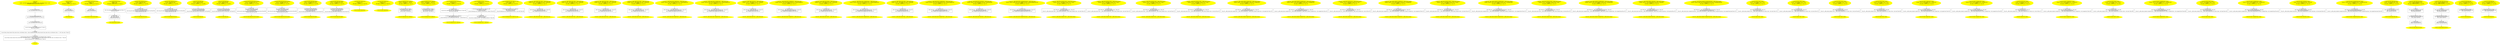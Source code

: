 /* @generated */
digraph iCFG {
"main.fad58de7366495db4650cfefac2fcd61_1" [label="1: Start main\nFormals: \nLocals:  s:std::basic_string<char,std::char_traits<char>,std::allocator<char>> x:int* \n   DECLARE_LOCALS(&return,&s,&x); [line 17]\n " color=yellow style=filled]
	

	 "main.fad58de7366495db4650cfefac2fcd61_1" -> "main.fad58de7366495db4650cfefac2fcd61_8" ;
"main.fad58de7366495db4650cfefac2fcd61_2" [label="2: Exit main \n  " color=yellow style=filled]
	

"main.fad58de7366495db4650cfefac2fcd61_3" [label="3:  Destruction \n   _=*&s:std::basic_string<char,std::char_traits<char>,std::allocator<char>> [line 24]\n  _fun_std::basic_string<char,std::char_traits<char>,std::allocator<char>>_~basic_string(&s:std::basic_string<char,std::char_traits<char>,std::allocator<char>>*) [line 24]\n  _=*&x:int* [line 24]\n  _fun_std::shared_ptr<int>_~shared_ptr(&x:int**) [line 24]\n " shape="box"]
	

	 "main.fad58de7366495db4650cfefac2fcd61_3" -> "main.fad58de7366495db4650cfefac2fcd61_2" ;
"main.fad58de7366495db4650cfefac2fcd61_4" [label="4:  DeclStmt \n   _fun_std::basic_string<char,std::char_traits<char>,std::allocator<char>>_basic_string(&s:std::basic_string<char,std::char_traits<char>,std::allocator<char>>*,\"1234\":char const *) [line 22]\n " shape="box"]
	

	 "main.fad58de7366495db4650cfefac2fcd61_4" -> "main.fad58de7366495db4650cfefac2fcd61_3" ;
"main.fad58de7366495db4650cfefac2fcd61_5" [label="5:  DeclStmt \n   _fun_std::shared_ptr<int>_shared_ptr(&x:int**) [line 21]\n  n$2=*&x:int* [line 21]\n " shape="box"]
	

	 "main.fad58de7366495db4650cfefac2fcd61_5" -> "main.fad58de7366495db4650cfefac2fcd61_4" ;
"main.fad58de7366495db4650cfefac2fcd61_6" [label="6:  Call _fun_external::fun \n   n$3=_fun_external::fun(1:int) [line 20]\n " shape="box"]
	

	 "main.fad58de7366495db4650cfefac2fcd61_6" -> "main.fad58de7366495db4650cfefac2fcd61_5" ;
"main.fad58de7366495db4650cfefac2fcd61_7" [label="7:  Call _fun_internal_exclude::fun \n   n$4=_fun_internal_exclude::fun(1:int) [line 19]\n " shape="box"]
	

	 "main.fad58de7366495db4650cfefac2fcd61_7" -> "main.fad58de7366495db4650cfefac2fcd61_6" ;
"main.fad58de7366495db4650cfefac2fcd61_8" [label="8:  Call _fun_internal::fun \n   n$5=_fun_internal::fun(1:int) [line 18]\n " shape="box"]
	

	 "main.fad58de7366495db4650cfefac2fcd61_8" -> "main.fad58de7366495db4650cfefac2fcd61_7" ;
"fun#internal#_ZN8internal3funEi.155c7f802a6b5777ac6736e35c7e46a6_1" [label="1: Start internal::fun\nFormals:  a:int\nLocals:  \n   DECLARE_LOCALS(&return); [line 12]\n " color=yellow style=filled]
	

	 "fun#internal#_ZN8internal3funEi.155c7f802a6b5777ac6736e35c7e46a6_1" -> "fun#internal#_ZN8internal3funEi.155c7f802a6b5777ac6736e35c7e46a6_3" ;
"fun#internal#_ZN8internal3funEi.155c7f802a6b5777ac6736e35c7e46a6_2" [label="2: Exit internal::fun \n  " color=yellow style=filled]
	

"fun#internal#_ZN8internal3funEi.155c7f802a6b5777ac6736e35c7e46a6_3" [label="3:  Return Stmt \n   n$0=*&a:int [line 12]\n  *&return:int=n$0 [line 12]\n " shape="box"]
	

	 "fun#internal#_ZN8internal3funEi.155c7f802a6b5777ac6736e35c7e46a6_3" -> "fun#internal#_ZN8internal3funEi.155c7f802a6b5777ac6736e35c7e46a6_2" ;
"used_in_main_header#internal#_ZN8internal19used_in_main_headerEi.b09afca559a746b13c3950e1a73f9839_1" [label="1: Start internal::used_in_main_header\nFormals:  a:int\nLocals:  \n   DECLARE_LOCALS(&return); [line 19]\n " color=yellow style=filled]
	

	 "used_in_main_header#internal#_ZN8internal19used_in_main_headerEi.b09afca559a746b13c3950e1a73f9839_1" -> "used_in_main_header#internal#_ZN8internal19used_in_main_headerEi.b09afca559a746b13c3950e1a73f9839_3" ;
"used_in_main_header#internal#_ZN8internal19used_in_main_headerEi.b09afca559a746b13c3950e1a73f9839_2" [label="2: Exit internal::used_in_main_header \n  " color=yellow style=filled]
	

"used_in_main_header#internal#_ZN8internal19used_in_main_headerEi.b09afca559a746b13c3950e1a73f9839_3" [label="3:  Return Stmt \n   n$0=*&a:int [line 19]\n  *&return:int=n$0 [line 19]\n " shape="box"]
	

	 "used_in_main_header#internal#_ZN8internal19used_in_main_headerEi.b09afca559a746b13c3950e1a73f9839_3" -> "used_in_main_header#internal#_ZN8internal19used_in_main_headerEi.b09afca559a746b13c3950e1a73f9839_2" ;
"unused_deref_in_header#_Z22unused_deref_in_headerPi.4ca6dae5ef0c61fe5177a61b80c5eccb_1" [label="1: Start unused_deref_in_header\nFormals:  a:int*\nLocals:  x:int \n   DECLARE_LOCALS(&return,&x); [line 16]\n " color=yellow style=filled]
	

	 "unused_deref_in_header#_Z22unused_deref_in_headerPi.4ca6dae5ef0c61fe5177a61b80c5eccb_1" -> "unused_deref_in_header#_Z22unused_deref_in_headerPi.4ca6dae5ef0c61fe5177a61b80c5eccb_4" ;
"unused_deref_in_header#_Z22unused_deref_in_headerPi.4ca6dae5ef0c61fe5177a61b80c5eccb_2" [label="2: Exit unused_deref_in_header \n  " color=yellow style=filled]
	

"unused_deref_in_header#_Z22unused_deref_in_headerPi.4ca6dae5ef0c61fe5177a61b80c5eccb_3" [label="3:  Return Stmt \n   n$0=*&a:int* [line 18]\n  n$1=*n$0:int [line 18]\n  *&return:int=n$1 [line 18]\n " shape="box"]
	

	 "unused_deref_in_header#_Z22unused_deref_in_headerPi.4ca6dae5ef0c61fe5177a61b80c5eccb_3" -> "unused_deref_in_header#_Z22unused_deref_in_headerPi.4ca6dae5ef0c61fe5177a61b80c5eccb_2" ;
"unused_deref_in_header#_Z22unused_deref_in_headerPi.4ca6dae5ef0c61fe5177a61b80c5eccb_4" [label="4:  DeclStmt \n   n$2=_fun_internal::used_in_main_header(0:int) [line 17]\n  *&x:int=n$2 [line 17]\n " shape="box"]
	

	 "unused_deref_in_header#_Z22unused_deref_in_headerPi.4ca6dae5ef0c61fe5177a61b80c5eccb_4" -> "unused_deref_in_header#_Z22unused_deref_in_headerPi.4ca6dae5ef0c61fe5177a61b80c5eccb_3" ;
"atomic_flag_test_and_set#std#_ZNSt3__124atomic_flag_test_and_setEPVNS_11atomic_flagE.38db80d5957de476aab0532df9795107_1" [label="1: Start std::atomic_flag_test_and_set\nFormals:  f:std::atomic_flag*\nLocals:  \n   DECLARE_LOCALS(&return); [line 952]\n " color=yellow style=filled]
	

	 "atomic_flag_test_and_set#std#_ZNSt3__124atomic_flag_test_and_setEPVNS_11atomic_flagE.38db80d5957de476aab0532df9795107_1" -> "atomic_flag_test_and_set#std#_ZNSt3__124atomic_flag_test_and_setEPVNS_11atomic_flagE.38db80d5957de476aab0532df9795107_3" ;
"atomic_flag_test_and_set#std#_ZNSt3__124atomic_flag_test_and_setEPVNS_11atomic_flagE.38db80d5957de476aab0532df9795107_2" [label="2: Exit std::atomic_flag_test_and_set \n  " color=yellow style=filled]
	

"atomic_flag_test_and_set#std#_ZNSt3__124atomic_flag_test_and_setEPVNS_11atomic_flagE.38db80d5957de476aab0532df9795107_3" [label="3:  Return Stmt \n   n$0=*&f:std::atomic_flag* [line 953]\n  _=*n$0:std::atomic_flag [line 953]\n  n$2=_fun_std::atomic_flag_test_and_set(n$0:std::atomic_flag*,5:int) [line 953]\n  *&return:_Bool=n$2 [line 953]\n " shape="box"]
	

	 "atomic_flag_test_and_set#std#_ZNSt3__124atomic_flag_test_and_setEPVNS_11atomic_flagE.38db80d5957de476aab0532df9795107_3" -> "atomic_flag_test_and_set#std#_ZNSt3__124atomic_flag_test_and_setEPVNS_11atomic_flagE.38db80d5957de476aab0532df9795107_2" ;
"atomic_flag_test_and_set#std#_ZNSt3__124atomic_flag_test_and_setEPNS_11atomic_flagE.0b68832c3186d8e00a9c929c7a4bba6c_1" [label="1: Start std::atomic_flag_test_and_set\nFormals:  f:std::atomic_flag*\nLocals:  \n   DECLARE_LOCALS(&return); [line 955]\n " color=yellow style=filled]
	

	 "atomic_flag_test_and_set#std#_ZNSt3__124atomic_flag_test_and_setEPNS_11atomic_flagE.0b68832c3186d8e00a9c929c7a4bba6c_1" -> "atomic_flag_test_and_set#std#_ZNSt3__124atomic_flag_test_and_setEPNS_11atomic_flagE.0b68832c3186d8e00a9c929c7a4bba6c_3" ;
"atomic_flag_test_and_set#std#_ZNSt3__124atomic_flag_test_and_setEPNS_11atomic_flagE.0b68832c3186d8e00a9c929c7a4bba6c_2" [label="2: Exit std::atomic_flag_test_and_set \n  " color=yellow style=filled]
	

"atomic_flag_test_and_set#std#_ZNSt3__124atomic_flag_test_and_setEPNS_11atomic_flagE.0b68832c3186d8e00a9c929c7a4bba6c_3" [label="3:  Return Stmt \n   n$0=*&f:std::atomic_flag* [line 956]\n  _=*n$0:std::atomic_flag [line 956]\n  n$2=_fun_std::atomic_flag_test_and_set(n$0:std::atomic_flag*,5:int) [line 956]\n  *&return:_Bool=n$2 [line 956]\n " shape="box"]
	

	 "atomic_flag_test_and_set#std#_ZNSt3__124atomic_flag_test_and_setEPNS_11atomic_flagE.0b68832c3186d8e00a9c929c7a4bba6c_3" -> "atomic_flag_test_and_set#std#_ZNSt3__124atomic_flag_test_and_setEPNS_11atomic_flagE.0b68832c3186d8e00a9c929c7a4bba6c_2" ;
"atomic_flag_clear#std#_ZNSt3__117atomic_flag_clearEPVNS_11atomic_flagE.24c76f4cee0bf7d14851814c23bd438f_1" [label="1: Start std::atomic_flag_clear\nFormals:  f:std::atomic_flag*\nLocals:  \n   DECLARE_LOCALS(&return); [line 966]\n " color=yellow style=filled]
	

	 "atomic_flag_clear#std#_ZNSt3__117atomic_flag_clearEPVNS_11atomic_flagE.24c76f4cee0bf7d14851814c23bd438f_1" -> "atomic_flag_clear#std#_ZNSt3__117atomic_flag_clearEPVNS_11atomic_flagE.24c76f4cee0bf7d14851814c23bd438f_3" ;
"atomic_flag_clear#std#_ZNSt3__117atomic_flag_clearEPVNS_11atomic_flagE.24c76f4cee0bf7d14851814c23bd438f_2" [label="2: Exit std::atomic_flag_clear \n  " color=yellow style=filled]
	

"atomic_flag_clear#std#_ZNSt3__117atomic_flag_clearEPVNS_11atomic_flagE.24c76f4cee0bf7d14851814c23bd438f_3" [label="3:  Call _fun_std::atomic_flag_clear \n   n$0=*&f:std::atomic_flag* [line 966]\n  _=*n$0:std::atomic_flag [line 966]\n  _fun_std::atomic_flag_clear(n$0:std::atomic_flag*,5:int) [line 966]\n " shape="box"]
	

	 "atomic_flag_clear#std#_ZNSt3__117atomic_flag_clearEPVNS_11atomic_flagE.24c76f4cee0bf7d14851814c23bd438f_3" -> "atomic_flag_clear#std#_ZNSt3__117atomic_flag_clearEPVNS_11atomic_flagE.24c76f4cee0bf7d14851814c23bd438f_2" ;
"atomic_flag_clear#std#_ZNSt3__117atomic_flag_clearEPNS_11atomic_flagE.9503c2e6b0bfd6ce2475f927ae7b8781_1" [label="1: Start std::atomic_flag_clear\nFormals:  f:std::atomic_flag*\nLocals:  \n   DECLARE_LOCALS(&return); [line 967]\n " color=yellow style=filled]
	

	 "atomic_flag_clear#std#_ZNSt3__117atomic_flag_clearEPNS_11atomic_flagE.9503c2e6b0bfd6ce2475f927ae7b8781_1" -> "atomic_flag_clear#std#_ZNSt3__117atomic_flag_clearEPNS_11atomic_flagE.9503c2e6b0bfd6ce2475f927ae7b8781_3" ;
"atomic_flag_clear#std#_ZNSt3__117atomic_flag_clearEPNS_11atomic_flagE.9503c2e6b0bfd6ce2475f927ae7b8781_2" [label="2: Exit std::atomic_flag_clear \n  " color=yellow style=filled]
	

"atomic_flag_clear#std#_ZNSt3__117atomic_flag_clearEPNS_11atomic_flagE.9503c2e6b0bfd6ce2475f927ae7b8781_3" [label="3:  Call _fun_std::atomic_flag_clear \n   n$0=*&f:std::atomic_flag* [line 967]\n  _=*n$0:std::atomic_flag [line 967]\n  _fun_std::atomic_flag_clear(n$0:std::atomic_flag*,5:int) [line 967]\n " shape="box"]
	

	 "atomic_flag_clear#std#_ZNSt3__117atomic_flag_clearEPNS_11atomic_flagE.9503c2e6b0bfd6ce2475f927ae7b8781_3" -> "atomic_flag_clear#std#_ZNSt3__117atomic_flag_clearEPNS_11atomic_flagE.9503c2e6b0bfd6ce2475f927ae7b8781_2" ;
"atomic_flag_test_and_set_explicit#std#_ZNSt3__133atomic_flag_test_and_set_explicitEPVNS_11atomic_fla.8b279342fdeb76c46e04fcc40a2d02aa_1" [label="1: Start std::atomic_flag_test_and_set_explicit\nFormals:  f:std::atomic_flag* m:int\nLocals:  \n   DECLARE_LOCALS(&return); [line 958]\n " color=yellow style=filled]
	

	 "atomic_flag_test_and_set_explicit#std#_ZNSt3__133atomic_flag_test_and_set_explicitEPVNS_11atomic_fla.8b279342fdeb76c46e04fcc40a2d02aa_1" -> "atomic_flag_test_and_set_explicit#std#_ZNSt3__133atomic_flag_test_and_set_explicitEPVNS_11atomic_fla.8b279342fdeb76c46e04fcc40a2d02aa_3" ;
"atomic_flag_test_and_set_explicit#std#_ZNSt3__133atomic_flag_test_and_set_explicitEPVNS_11atomic_fla.8b279342fdeb76c46e04fcc40a2d02aa_2" [label="2: Exit std::atomic_flag_test_and_set_explicit \n  " color=yellow style=filled]
	

"atomic_flag_test_and_set_explicit#std#_ZNSt3__133atomic_flag_test_and_set_explicitEPVNS_11atomic_fla.8b279342fdeb76c46e04fcc40a2d02aa_3" [label="3:  Return Stmt \n   n$0=*&f:std::atomic_flag* [line 960]\n  _=*n$0:std::atomic_flag [line 960]\n  n$2=*&m:int [line 960]\n  n$3=_fun_std::atomic_flag_test_and_set(n$0:std::atomic_flag*,n$2:int) [line 960]\n  *&return:_Bool=n$3 [line 960]\n " shape="box"]
	

	 "atomic_flag_test_and_set_explicit#std#_ZNSt3__133atomic_flag_test_and_set_explicitEPVNS_11atomic_fla.8b279342fdeb76c46e04fcc40a2d02aa_3" -> "atomic_flag_test_and_set_explicit#std#_ZNSt3__133atomic_flag_test_and_set_explicitEPVNS_11atomic_fla.8b279342fdeb76c46e04fcc40a2d02aa_2" ;
"atomic_flag_test_and_set_explicit#std#_ZNSt3__133atomic_flag_test_and_set_explicitEPNS_11atomic_flag.6056cdc66e87707b7192882a7e0eea44_1" [label="1: Start std::atomic_flag_test_and_set_explicit\nFormals:  f:std::atomic_flag* m:int\nLocals:  \n   DECLARE_LOCALS(&return); [line 962]\n " color=yellow style=filled]
	

	 "atomic_flag_test_and_set_explicit#std#_ZNSt3__133atomic_flag_test_and_set_explicitEPNS_11atomic_flag.6056cdc66e87707b7192882a7e0eea44_1" -> "atomic_flag_test_and_set_explicit#std#_ZNSt3__133atomic_flag_test_and_set_explicitEPNS_11atomic_flag.6056cdc66e87707b7192882a7e0eea44_3" ;
"atomic_flag_test_and_set_explicit#std#_ZNSt3__133atomic_flag_test_and_set_explicitEPNS_11atomic_flag.6056cdc66e87707b7192882a7e0eea44_2" [label="2: Exit std::atomic_flag_test_and_set_explicit \n  " color=yellow style=filled]
	

"atomic_flag_test_and_set_explicit#std#_ZNSt3__133atomic_flag_test_and_set_explicitEPNS_11atomic_flag.6056cdc66e87707b7192882a7e0eea44_3" [label="3:  Return Stmt \n   n$0=*&f:std::atomic_flag* [line 964]\n  _=*n$0:std::atomic_flag [line 964]\n  n$2=*&m:int [line 964]\n  n$3=_fun_std::atomic_flag_test_and_set(n$0:std::atomic_flag*,n$2:int) [line 964]\n  *&return:_Bool=n$3 [line 964]\n " shape="box"]
	

	 "atomic_flag_test_and_set_explicit#std#_ZNSt3__133atomic_flag_test_and_set_explicitEPNS_11atomic_flag.6056cdc66e87707b7192882a7e0eea44_3" -> "atomic_flag_test_and_set_explicit#std#_ZNSt3__133atomic_flag_test_and_set_explicitEPNS_11atomic_flag.6056cdc66e87707b7192882a7e0eea44_2" ;
"atomic_flag_clear_explicit#std#_ZNSt3__126atomic_flag_clear_explicitEPVNS_11atomic_flagENS_12memory_.0e58e3500ac66c0ffe6e5451bd302c7b_1" [label="1: Start std::atomic_flag_clear_explicit\nFormals:  f:std::atomic_flag* mo:int\nLocals:  \n   DECLARE_LOCALS(&return); [line 968]\n " color=yellow style=filled]
	

	 "atomic_flag_clear_explicit#std#_ZNSt3__126atomic_flag_clear_explicitEPVNS_11atomic_flagENS_12memory_.0e58e3500ac66c0ffe6e5451bd302c7b_1" -> "atomic_flag_clear_explicit#std#_ZNSt3__126atomic_flag_clear_explicitEPVNS_11atomic_flagENS_12memory_.0e58e3500ac66c0ffe6e5451bd302c7b_3" ;
"atomic_flag_clear_explicit#std#_ZNSt3__126atomic_flag_clear_explicitEPVNS_11atomic_flagENS_12memory_.0e58e3500ac66c0ffe6e5451bd302c7b_2" [label="2: Exit std::atomic_flag_clear_explicit \n  " color=yellow style=filled]
	

"atomic_flag_clear_explicit#std#_ZNSt3__126atomic_flag_clear_explicitEPVNS_11atomic_flagENS_12memory_.0e58e3500ac66c0ffe6e5451bd302c7b_3" [label="3:  Call _fun_std::atomic_flag_clear \n   n$0=*&f:std::atomic_flag* [line 970]\n  _=*n$0:std::atomic_flag [line 970]\n  n$2=*&mo:int [line 970]\n  _fun_std::atomic_flag_clear(n$0:std::atomic_flag*,n$2:int) [line 970]\n " shape="box"]
	

	 "atomic_flag_clear_explicit#std#_ZNSt3__126atomic_flag_clear_explicitEPVNS_11atomic_flagENS_12memory_.0e58e3500ac66c0ffe6e5451bd302c7b_3" -> "atomic_flag_clear_explicit#std#_ZNSt3__126atomic_flag_clear_explicitEPVNS_11atomic_flagENS_12memory_.0e58e3500ac66c0ffe6e5451bd302c7b_2" ;
"atomic_flag_clear_explicit#std#_ZNSt3__126atomic_flag_clear_explicitEPNS_11atomic_flagENS_12memory_o.17114db661b53cb4508341f8b2d543e8_1" [label="1: Start std::atomic_flag_clear_explicit\nFormals:  f:std::atomic_flag* mo:int\nLocals:  \n   DECLARE_LOCALS(&return); [line 972]\n " color=yellow style=filled]
	

	 "atomic_flag_clear_explicit#std#_ZNSt3__126atomic_flag_clear_explicitEPNS_11atomic_flagENS_12memory_o.17114db661b53cb4508341f8b2d543e8_1" -> "atomic_flag_clear_explicit#std#_ZNSt3__126atomic_flag_clear_explicitEPNS_11atomic_flagENS_12memory_o.17114db661b53cb4508341f8b2d543e8_3" ;
"atomic_flag_clear_explicit#std#_ZNSt3__126atomic_flag_clear_explicitEPNS_11atomic_flagENS_12memory_o.17114db661b53cb4508341f8b2d543e8_2" [label="2: Exit std::atomic_flag_clear_explicit \n  " color=yellow style=filled]
	

"atomic_flag_clear_explicit#std#_ZNSt3__126atomic_flag_clear_explicitEPNS_11atomic_flagENS_12memory_o.17114db661b53cb4508341f8b2d543e8_3" [label="3:  Call _fun_std::atomic_flag_clear \n   n$0=*&f:std::atomic_flag* [line 973]\n  _=*n$0:std::atomic_flag [line 973]\n  n$2=*&mo:int [line 973]\n  _fun_std::atomic_flag_clear(n$0:std::atomic_flag*,n$2:int) [line 973]\n " shape="box"]
	

	 "atomic_flag_clear_explicit#std#_ZNSt3__126atomic_flag_clear_explicitEPNS_11atomic_flagENS_12memory_o.17114db661b53cb4508341f8b2d543e8_3" -> "atomic_flag_clear_explicit#std#_ZNSt3__126atomic_flag_clear_explicitEPNS_11atomic_flagENS_12memory_o.17114db661b53cb4508341f8b2d543e8_2" ;
"atomic_thread_fence#std#_ZNSt3__119atomic_thread_fenceENS_12memory_orderE.80eb0a68e508c6d9c47484522d145372_1" [label="1: Start std::atomic_thread_fence\nFormals:  mo:int\nLocals:  \n   DECLARE_LOCALS(&return); [line 976]\n " color=yellow style=filled]
	

	 "atomic_thread_fence#std#_ZNSt3__119atomic_thread_fenceENS_12memory_orderE.80eb0a68e508c6d9c47484522d145372_1" -> "atomic_thread_fence#std#_ZNSt3__119atomic_thread_fenceENS_12memory_orderE.80eb0a68e508c6d9c47484522d145372_2" ;
"atomic_thread_fence#std#_ZNSt3__119atomic_thread_fenceENS_12memory_orderE.80eb0a68e508c6d9c47484522d145372_2" [label="2: Exit std::atomic_thread_fence \n  " color=yellow style=filled]
	

"atomic_signal_fence#std#_ZNSt3__119atomic_signal_fenceENS_12memory_orderE.5dbce4d0e1cae2f693b02a639def2607_1" [label="1: Start std::atomic_signal_fence\nFormals:  mo:int\nLocals:  \n   DECLARE_LOCALS(&return); [line 977]\n " color=yellow style=filled]
	

	 "atomic_signal_fence#std#_ZNSt3__119atomic_signal_fenceENS_12memory_orderE.5dbce4d0e1cae2f693b02a639def2607_1" -> "atomic_signal_fence#std#_ZNSt3__119atomic_signal_fenceENS_12memory_orderE.5dbce4d0e1cae2f693b02a639def2607_2" ;
"atomic_signal_fence#std#_ZNSt3__119atomic_signal_fenceENS_12memory_orderE.5dbce4d0e1cae2f693b02a639def2607_2" [label="2: Exit std::atomic_signal_fence \n  " color=yellow style=filled]
	

"model_set#shared_ptr<int>#std#(_ZNSt3__110shared_ptrIiE9model_setEPPKvDn).24f333ae8929817fff3c263651c77d16_1" [label="1: Start std::shared_ptr<int>_model_set\nFormals:  self:void const ** value:int\nLocals:  \n   DECLARE_LOCALS(&return); [line 54]\n " color=yellow style=filled]
	

	 "model_set#shared_ptr<int>#std#(_ZNSt3__110shared_ptrIiE9model_setEPPKvDn).24f333ae8929817fff3c263651c77d16_1" -> "model_set#shared_ptr<int>#std#(_ZNSt3__110shared_ptrIiE9model_setEPPKvDn).24f333ae8929817fff3c263651c77d16_3" ;
"model_set#shared_ptr<int>#std#(_ZNSt3__110shared_ptrIiE9model_setEPPKvDn).24f333ae8929817fff3c263651c77d16_2" [label="2: Exit std::shared_ptr<int>_model_set \n  " color=yellow style=filled]
	

"model_set#shared_ptr<int>#std#(_ZNSt3__110shared_ptrIiE9model_setEPPKvDn).24f333ae8929817fff3c263651c77d16_3" [label="3:  BinaryOperatorStmt: Assign \n   n$0=*&self:void const ** [line 55]\n  n$1=*&value:int [line 55]\n  *n$0:void const *=n$1 [line 55]\n " shape="box"]
	

	 "model_set#shared_ptr<int>#std#(_ZNSt3__110shared_ptrIiE9model_setEPPKvDn).24f333ae8929817fff3c263651c77d16_3" -> "model_set#shared_ptr<int>#std#(_ZNSt3__110shared_ptrIiE9model_setEPPKvDn).24f333ae8929817fff3c263651c77d16_2" ;
"model_set#shared_ptr<int>#std#(_ZNSt3__110shared_ptrIiE9model_setEPPKvPv).0cb322c919ae980fbaa034b2b8b82974_1" [label="1: Start std::shared_ptr<int>_model_set\nFormals:  self:void const ** value:void*\nLocals:  \n   DECLARE_LOCALS(&return); [line 66]\n " color=yellow style=filled]
	

	 "model_set#shared_ptr<int>#std#(_ZNSt3__110shared_ptrIiE9model_setEPPKvPv).0cb322c919ae980fbaa034b2b8b82974_1" -> "model_set#shared_ptr<int>#std#(_ZNSt3__110shared_ptrIiE9model_setEPPKvPv).0cb322c919ae980fbaa034b2b8b82974_3" ;
"model_set#shared_ptr<int>#std#(_ZNSt3__110shared_ptrIiE9model_setEPPKvPv).0cb322c919ae980fbaa034b2b8b82974_2" [label="2: Exit std::shared_ptr<int>_model_set \n  " color=yellow style=filled]
	

"model_set#shared_ptr<int>#std#(_ZNSt3__110shared_ptrIiE9model_setEPPKvPv).0cb322c919ae980fbaa034b2b8b82974_3" [label="3:  BinaryOperatorStmt: Assign \n   n$0=*&self:void const ** [line 67]\n  n$1=*&value:void* [line 67]\n  *n$0:void const *=n$1 [line 67]\n " shape="box"]
	

	 "model_set#shared_ptr<int>#std#(_ZNSt3__110shared_ptrIiE9model_setEPPKvPv).0cb322c919ae980fbaa034b2b8b82974_3" -> "model_set#shared_ptr<int>#std#(_ZNSt3__110shared_ptrIiE9model_setEPPKvPv).0cb322c919ae980fbaa034b2b8b82974_2" ;
"shared_ptr#shared_ptr<int>#std#{_ZNSt3__110shared_ptrIiEC1Ev|constexpr}.a83df2e127dfd835cd19672b6db04408_1" [label="1: Start std::shared_ptr<int>_shared_ptr\nFormals:  this:int**\nLocals:  \n   DECLARE_LOCALS(&return); [line 100]\n " color=yellow style=filled]
	

	 "shared_ptr#shared_ptr<int>#std#{_ZNSt3__110shared_ptrIiEC1Ev|constexpr}.a83df2e127dfd835cd19672b6db04408_1" -> "shared_ptr#shared_ptr<int>#std#{_ZNSt3__110shared_ptrIiEC1Ev|constexpr}.a83df2e127dfd835cd19672b6db04408_4" ;
"shared_ptr#shared_ptr<int>#std#{_ZNSt3__110shared_ptrIiEC1Ev|constexpr}.a83df2e127dfd835cd19672b6db04408_2" [label="2: Exit std::shared_ptr<int>_shared_ptr \n  " color=yellow style=filled]
	

"shared_ptr#shared_ptr<int>#std#{_ZNSt3__110shared_ptrIiEC1Ev|constexpr}.a83df2e127dfd835cd19672b6db04408_3" [label="3:  Call _fun_std::shared_ptr<int>_model_set \n   n$0=*&this:int** [line 101]\n  _fun_std::shared_ptr<int>_model_set(n$0:void const **,null:int) [line 101]\n " shape="box"]
	

	 "shared_ptr#shared_ptr<int>#std#{_ZNSt3__110shared_ptrIiEC1Ev|constexpr}.a83df2e127dfd835cd19672b6db04408_3" -> "shared_ptr#shared_ptr<int>#std#{_ZNSt3__110shared_ptrIiEC1Ev|constexpr}.a83df2e127dfd835cd19672b6db04408_2" ;
"shared_ptr#shared_ptr<int>#std#{_ZNSt3__110shared_ptrIiEC1Ev|constexpr}.a83df2e127dfd835cd19672b6db04408_4" [label="4:  Constructor Init \n   n$1=*&this:int** [line 101]\n  _fun_std::std__shared_ptr<int>_std__shared_ptr(n$1:int**) [line 100]\n  n$2=*n$1:int* [line 100]\n " shape="box"]
	

	 "shared_ptr#shared_ptr<int>#std#{_ZNSt3__110shared_ptrIiEC1Ev|constexpr}.a83df2e127dfd835cd19672b6db04408_4" -> "shared_ptr#shared_ptr<int>#std#{_ZNSt3__110shared_ptrIiEC1Ev|constexpr}.a83df2e127dfd835cd19672b6db04408_3" ;
"~shared_ptr#shared_ptr<int>#std#(_ZNSt3__110shared_ptrIiED0Ev).64f04c4b2ed4a174cbcd135fb2e0998b_1" [label="1: Start std::shared_ptr<int>_~shared_ptr\nFormals:  this:int**\nLocals:  \n   DECLARE_LOCALS(&return); [line 182]\n " color=yellow style=filled]
	

	 "~shared_ptr#shared_ptr<int>#std#(_ZNSt3__110shared_ptrIiED0Ev).64f04c4b2ed4a174cbcd135fb2e0998b_1" -> "~shared_ptr#shared_ptr<int>#std#(_ZNSt3__110shared_ptrIiED0Ev).64f04c4b2ed4a174cbcd135fb2e0998b_4" ;
"~shared_ptr#shared_ptr<int>#std#(_ZNSt3__110shared_ptrIiED0Ev).64f04c4b2ed4a174cbcd135fb2e0998b_2" [label="2: Exit std::shared_ptr<int>_~shared_ptr \n  " color=yellow style=filled]
	

"~shared_ptr#shared_ptr<int>#std#(_ZNSt3__110shared_ptrIiED0Ev).64f04c4b2ed4a174cbcd135fb2e0998b_3" [label="3:  Destruction \n   n$0=*&this:int** [line 182]\n  _=*n$0:int* [line 182]\n  _fun_std::std__shared_ptr<int>_~std__shared_ptr(n$0:int**) [line 182]\n " shape="box"]
	

	 "~shared_ptr#shared_ptr<int>#std#(_ZNSt3__110shared_ptrIiED0Ev).64f04c4b2ed4a174cbcd135fb2e0998b_3" -> "~shared_ptr#shared_ptr<int>#std#(_ZNSt3__110shared_ptrIiED0Ev).64f04c4b2ed4a174cbcd135fb2e0998b_2" ;
"~shared_ptr#shared_ptr<int>#std#(_ZNSt3__110shared_ptrIiED0Ev).64f04c4b2ed4a174cbcd135fb2e0998b_4" [label="4:  Call _fun_std::shared_ptr<int>_reset<int,_void> \n   n$2=*&this:int** [line 182]\n  _=*n$2:int* [line 182]\n  _fun_std::shared_ptr<int>_reset<int,_void>(n$2:int**,null:int*) [line 182]\n " shape="box"]
	

	 "~shared_ptr#shared_ptr<int>#std#(_ZNSt3__110shared_ptrIiED0Ev).64f04c4b2ed4a174cbcd135fb2e0998b_4" -> "~shared_ptr#shared_ptr<int>#std#(_ZNSt3__110shared_ptrIiED0Ev).64f04c4b2ed4a174cbcd135fb2e0998b_3" ;
"reset<int,_void>#shared_ptr<int>#std#(_ZNSt3__110shared_ptrIiE5resetIivEEvPT_).a1205b56a9f5cca1b1c1504f3db46c6e_1" [label="1: Start std::shared_ptr<int>_reset<int,_void>\nFormals:  this:int** p:int*\nLocals:  \n   DECLARE_LOCALS(&return); [line 234]\n " color=yellow style=filled]
	

	 "reset<int,_void>#shared_ptr<int>#std#(_ZNSt3__110shared_ptrIiE5resetIivEEvPT_).a1205b56a9f5cca1b1c1504f3db46c6e_1" -> "reset<int,_void>#shared_ptr<int>#std#(_ZNSt3__110shared_ptrIiE5resetIivEEvPT_).a1205b56a9f5cca1b1c1504f3db46c6e_3" ;
"reset<int,_void>#shared_ptr<int>#std#(_ZNSt3__110shared_ptrIiE5resetIivEEvPT_).a1205b56a9f5cca1b1c1504f3db46c6e_2" [label="2: Exit std::shared_ptr<int>_reset<int,_void> \n  " color=yellow style=filled]
	

"reset<int,_void>#shared_ptr<int>#std#(_ZNSt3__110shared_ptrIiE5resetIivEEvPT_).a1205b56a9f5cca1b1c1504f3db46c6e_3" [label="3:  Call _fun_std::shared_ptr<int>_model_set \n   n$0=*&this:int** [line 240]\n  n$1=*&p:int* [line 240]\n  _fun_std::shared_ptr<int>_model_set(n$0:void const **,n$1:void*) [line 240]\n " shape="box"]
	

	 "reset<int,_void>#shared_ptr<int>#std#(_ZNSt3__110shared_ptrIiE5resetIivEEvPT_).a1205b56a9f5cca1b1c1504f3db46c6e_3" -> "reset<int,_void>#shared_ptr<int>#std#(_ZNSt3__110shared_ptrIiE5resetIivEEvPT_).a1205b56a9f5cca1b1c1504f3db46c6e_2" ;
"__infer_atomic_base#__infer_atomic_base<char>#std#{_ZNSt3__119__infer_atomic_baseIDiEC1EDi|constexpr.dfee57ad8e48cc9ab7c277d311d9e29a_1" [label="1: Start std::__infer_atomic_base<char>___infer_atomic_base\nFormals:  this:std::__infer_atomic_base<char>* desired:char\nLocals:  \n   DECLARE_LOCALS(&return); [line 167]\n " color=yellow style=filled]
	

	 "__infer_atomic_base#__infer_atomic_base<char>#std#{_ZNSt3__119__infer_atomic_baseIDiEC1EDi|constexpr.dfee57ad8e48cc9ab7c277d311d9e29a_1" -> "__infer_atomic_base#__infer_atomic_base<char>#std#{_ZNSt3__119__infer_atomic_baseIDiEC1EDi|constexpr.dfee57ad8e48cc9ab7c277d311d9e29a_3" ;
"__infer_atomic_base#__infer_atomic_base<char>#std#{_ZNSt3__119__infer_atomic_baseIDiEC1EDi|constexpr.dfee57ad8e48cc9ab7c277d311d9e29a_2" [label="2: Exit std::__infer_atomic_base<char>___infer_atomic_base \n  " color=yellow style=filled]
	

"__infer_atomic_base#__infer_atomic_base<char>#std#{_ZNSt3__119__infer_atomic_baseIDiEC1EDi|constexpr.dfee57ad8e48cc9ab7c277d311d9e29a_3" [label="3:  Constructor Init \n   n$0=*&this:std::__infer_atomic_base<char>* [line 167]\n  n$1=*&desired:char [line 167]\n  *n$0._wrapped_value:char=n$1 [line 167]\n " shape="box"]
	

	 "__infer_atomic_base#__infer_atomic_base<char>#std#{_ZNSt3__119__infer_atomic_baseIDiEC1EDi|constexpr.dfee57ad8e48cc9ab7c277d311d9e29a_3" -> "__infer_atomic_base#__infer_atomic_base<char>#std#{_ZNSt3__119__infer_atomic_baseIDiEC1EDi|constexpr.dfee57ad8e48cc9ab7c277d311d9e29a_2" ;
"__infer_atomic_base#__infer_atomic_base<char>#std#{_ZNSt3__119__infer_atomic_baseIDsEC1EDs|constexpr.e48e36eb28676496059120d4d7907128_1" [label="1: Start std::__infer_atomic_base<char>___infer_atomic_base\nFormals:  this:std::__infer_atomic_base<char>* desired:char\nLocals:  \n   DECLARE_LOCALS(&return); [line 167]\n " color=yellow style=filled]
	

	 "__infer_atomic_base#__infer_atomic_base<char>#std#{_ZNSt3__119__infer_atomic_baseIDsEC1EDs|constexpr.e48e36eb28676496059120d4d7907128_1" -> "__infer_atomic_base#__infer_atomic_base<char>#std#{_ZNSt3__119__infer_atomic_baseIDsEC1EDs|constexpr.e48e36eb28676496059120d4d7907128_3" ;
"__infer_atomic_base#__infer_atomic_base<char>#std#{_ZNSt3__119__infer_atomic_baseIDsEC1EDs|constexpr.e48e36eb28676496059120d4d7907128_2" [label="2: Exit std::__infer_atomic_base<char>___infer_atomic_base \n  " color=yellow style=filled]
	

"__infer_atomic_base#__infer_atomic_base<char>#std#{_ZNSt3__119__infer_atomic_baseIDsEC1EDs|constexpr.e48e36eb28676496059120d4d7907128_3" [label="3:  Constructor Init \n   n$0=*&this:std::__infer_atomic_base<char>* [line 167]\n  n$1=*&desired:char [line 167]\n  *n$0._wrapped_value:char=n$1 [line 167]\n " shape="box"]
	

	 "__infer_atomic_base#__infer_atomic_base<char>#std#{_ZNSt3__119__infer_atomic_baseIDsEC1EDs|constexpr.e48e36eb28676496059120d4d7907128_3" -> "__infer_atomic_base#__infer_atomic_base<char>#std#{_ZNSt3__119__infer_atomic_baseIDsEC1EDs|constexpr.e48e36eb28676496059120d4d7907128_2" ;
"__infer_atomic_base#__infer_atomic_base<char>#std#{_ZNSt3__119__infer_atomic_baseIcEC1Ec|constexpr}.38dd2118d097ff3bf8136e35497fbf28_1" [label="1: Start std::__infer_atomic_base<char>___infer_atomic_base\nFormals:  this:std::__infer_atomic_base<char>* desired:char\nLocals:  \n   DECLARE_LOCALS(&return); [line 167]\n " color=yellow style=filled]
	

	 "__infer_atomic_base#__infer_atomic_base<char>#std#{_ZNSt3__119__infer_atomic_baseIcEC1Ec|constexpr}.38dd2118d097ff3bf8136e35497fbf28_1" -> "__infer_atomic_base#__infer_atomic_base<char>#std#{_ZNSt3__119__infer_atomic_baseIcEC1Ec|constexpr}.38dd2118d097ff3bf8136e35497fbf28_3" ;
"__infer_atomic_base#__infer_atomic_base<char>#std#{_ZNSt3__119__infer_atomic_baseIcEC1Ec|constexpr}.38dd2118d097ff3bf8136e35497fbf28_2" [label="2: Exit std::__infer_atomic_base<char>___infer_atomic_base \n  " color=yellow style=filled]
	

"__infer_atomic_base#__infer_atomic_base<char>#std#{_ZNSt3__119__infer_atomic_baseIcEC1Ec|constexpr}.38dd2118d097ff3bf8136e35497fbf28_3" [label="3:  Constructor Init \n   n$0=*&this:std::__infer_atomic_base<char>* [line 167]\n  n$1=*&desired:char [line 167]\n  *n$0._wrapped_value:char=n$1 [line 167]\n " shape="box"]
	

	 "__infer_atomic_base#__infer_atomic_base<char>#std#{_ZNSt3__119__infer_atomic_baseIcEC1Ec|constexpr}.38dd2118d097ff3bf8136e35497fbf28_3" -> "__infer_atomic_base#__infer_atomic_base<char>#std#{_ZNSt3__119__infer_atomic_baseIcEC1Ec|constexpr}.38dd2118d097ff3bf8136e35497fbf28_2" ;
"__infer_atomic_base#__infer_atomic_base<char>#std#{_ZNSt3__119__infer_atomic_baseIwEC1Ew|constexpr}.871be1c7d24eef6cbc6ce32555da4d12_1" [label="1: Start std::__infer_atomic_base<char>___infer_atomic_base\nFormals:  this:std::__infer_atomic_base<char>* desired:char\nLocals:  \n   DECLARE_LOCALS(&return); [line 167]\n " color=yellow style=filled]
	

	 "__infer_atomic_base#__infer_atomic_base<char>#std#{_ZNSt3__119__infer_atomic_baseIwEC1Ew|constexpr}.871be1c7d24eef6cbc6ce32555da4d12_1" -> "__infer_atomic_base#__infer_atomic_base<char>#std#{_ZNSt3__119__infer_atomic_baseIwEC1Ew|constexpr}.871be1c7d24eef6cbc6ce32555da4d12_3" ;
"__infer_atomic_base#__infer_atomic_base<char>#std#{_ZNSt3__119__infer_atomic_baseIwEC1Ew|constexpr}.871be1c7d24eef6cbc6ce32555da4d12_2" [label="2: Exit std::__infer_atomic_base<char>___infer_atomic_base \n  " color=yellow style=filled]
	

"__infer_atomic_base#__infer_atomic_base<char>#std#{_ZNSt3__119__infer_atomic_baseIwEC1Ew|constexpr}.871be1c7d24eef6cbc6ce32555da4d12_3" [label="3:  Constructor Init \n   n$0=*&this:std::__infer_atomic_base<char>* [line 167]\n  n$1=*&desired:char [line 167]\n  *n$0._wrapped_value:char=n$1 [line 167]\n " shape="box"]
	

	 "__infer_atomic_base#__infer_atomic_base<char>#std#{_ZNSt3__119__infer_atomic_baseIwEC1Ew|constexpr}.871be1c7d24eef6cbc6ce32555da4d12_3" -> "__infer_atomic_base#__infer_atomic_base<char>#std#{_ZNSt3__119__infer_atomic_baseIwEC1Ew|constexpr}.871be1c7d24eef6cbc6ce32555da4d12_2" ;
"__infer_atomic_base#__infer_atomic_base<signed char>#std#{_ZNSt3__119__infer_atomic_baseIaEC1Ea|cons.accb4df87a574717a14eeb4f0363eac3_1" [label="1: Start std::__infer_atomic_base<signed char>___infer_atomic_base\nFormals:  this:std::__infer_atomic_base<signed char>* desired:signed char\nLocals:  \n   DECLARE_LOCALS(&return); [line 167]\n " color=yellow style=filled]
	

	 "__infer_atomic_base#__infer_atomic_base<signed char>#std#{_ZNSt3__119__infer_atomic_baseIaEC1Ea|cons.accb4df87a574717a14eeb4f0363eac3_1" -> "__infer_atomic_base#__infer_atomic_base<signed char>#std#{_ZNSt3__119__infer_atomic_baseIaEC1Ea|cons.accb4df87a574717a14eeb4f0363eac3_3" ;
"__infer_atomic_base#__infer_atomic_base<signed char>#std#{_ZNSt3__119__infer_atomic_baseIaEC1Ea|cons.accb4df87a574717a14eeb4f0363eac3_2" [label="2: Exit std::__infer_atomic_base<signed char>___infer_atomic_base \n  " color=yellow style=filled]
	

"__infer_atomic_base#__infer_atomic_base<signed char>#std#{_ZNSt3__119__infer_atomic_baseIaEC1Ea|cons.accb4df87a574717a14eeb4f0363eac3_3" [label="3:  Constructor Init \n   n$0=*&this:std::__infer_atomic_base<signed char>* [line 167]\n  n$1=*&desired:signed char [line 167]\n  *n$0._wrapped_value:signed char=n$1 [line 167]\n " shape="box"]
	

	 "__infer_atomic_base#__infer_atomic_base<signed char>#std#{_ZNSt3__119__infer_atomic_baseIaEC1Ea|cons.accb4df87a574717a14eeb4f0363eac3_3" -> "__infer_atomic_base#__infer_atomic_base<signed char>#std#{_ZNSt3__119__infer_atomic_baseIaEC1Ea|cons.accb4df87a574717a14eeb4f0363eac3_2" ;
"__infer_atomic_base#__infer_atomic_base<unsigned char>#std#{_ZNSt3__119__infer_atomic_baseIhEC1Eh|co.35a038cbc05f9d1300913840f6ef44cb_1" [label="1: Start std::__infer_atomic_base<unsigned char>___infer_atomic_base\nFormals:  this:std::__infer_atomic_base<unsigned char>* desired:unsigned char\nLocals:  \n   DECLARE_LOCALS(&return); [line 167]\n " color=yellow style=filled]
	

	 "__infer_atomic_base#__infer_atomic_base<unsigned char>#std#{_ZNSt3__119__infer_atomic_baseIhEC1Eh|co.35a038cbc05f9d1300913840f6ef44cb_1" -> "__infer_atomic_base#__infer_atomic_base<unsigned char>#std#{_ZNSt3__119__infer_atomic_baseIhEC1Eh|co.35a038cbc05f9d1300913840f6ef44cb_3" ;
"__infer_atomic_base#__infer_atomic_base<unsigned char>#std#{_ZNSt3__119__infer_atomic_baseIhEC1Eh|co.35a038cbc05f9d1300913840f6ef44cb_2" [label="2: Exit std::__infer_atomic_base<unsigned char>___infer_atomic_base \n  " color=yellow style=filled]
	

"__infer_atomic_base#__infer_atomic_base<unsigned char>#std#{_ZNSt3__119__infer_atomic_baseIhEC1Eh|co.35a038cbc05f9d1300913840f6ef44cb_3" [label="3:  Constructor Init \n   n$0=*&this:std::__infer_atomic_base<unsigned char>* [line 167]\n  n$1=*&desired:unsigned char [line 167]\n  *n$0._wrapped_value:unsigned char=n$1 [line 167]\n " shape="box"]
	

	 "__infer_atomic_base#__infer_atomic_base<unsigned char>#std#{_ZNSt3__119__infer_atomic_baseIhEC1Eh|co.35a038cbc05f9d1300913840f6ef44cb_3" -> "__infer_atomic_base#__infer_atomic_base<unsigned char>#std#{_ZNSt3__119__infer_atomic_baseIhEC1Eh|co.35a038cbc05f9d1300913840f6ef44cb_2" ;
"__infer_atomic_base#__infer_atomic_base<int>#std#{_ZNSt3__119__infer_atomic_baseIiEC1Ei|constexpr}.0885731d2bf89e6e231b50ff795205d9_1" [label="1: Start std::__infer_atomic_base<int>___infer_atomic_base\nFormals:  this:std::__infer_atomic_base<int>* desired:int\nLocals:  \n   DECLARE_LOCALS(&return); [line 167]\n " color=yellow style=filled]
	

	 "__infer_atomic_base#__infer_atomic_base<int>#std#{_ZNSt3__119__infer_atomic_baseIiEC1Ei|constexpr}.0885731d2bf89e6e231b50ff795205d9_1" -> "__infer_atomic_base#__infer_atomic_base<int>#std#{_ZNSt3__119__infer_atomic_baseIiEC1Ei|constexpr}.0885731d2bf89e6e231b50ff795205d9_3" ;
"__infer_atomic_base#__infer_atomic_base<int>#std#{_ZNSt3__119__infer_atomic_baseIiEC1Ei|constexpr}.0885731d2bf89e6e231b50ff795205d9_2" [label="2: Exit std::__infer_atomic_base<int>___infer_atomic_base \n  " color=yellow style=filled]
	

"__infer_atomic_base#__infer_atomic_base<int>#std#{_ZNSt3__119__infer_atomic_baseIiEC1Ei|constexpr}.0885731d2bf89e6e231b50ff795205d9_3" [label="3:  Constructor Init \n   n$0=*&this:std::__infer_atomic_base<int>* [line 167]\n  n$1=*&desired:int [line 167]\n  *n$0._wrapped_value:int=n$1 [line 167]\n " shape="box"]
	

	 "__infer_atomic_base#__infer_atomic_base<int>#std#{_ZNSt3__119__infer_atomic_baseIiEC1Ei|constexpr}.0885731d2bf89e6e231b50ff795205d9_3" -> "__infer_atomic_base#__infer_atomic_base<int>#std#{_ZNSt3__119__infer_atomic_baseIiEC1Ei|constexpr}.0885731d2bf89e6e231b50ff795205d9_2" ;
"__infer_atomic_base#__infer_atomic_base<unsigned int>#std#{_ZNSt3__119__infer_atomic_baseIjEC1Ej|con.13f39942a78d48eb0e3a4271c113c29e_1" [label="1: Start std::__infer_atomic_base<unsigned int>___infer_atomic_base\nFormals:  this:std::__infer_atomic_base<unsigned int>* desired:unsigned int\nLocals:  \n   DECLARE_LOCALS(&return); [line 167]\n " color=yellow style=filled]
	

	 "__infer_atomic_base#__infer_atomic_base<unsigned int>#std#{_ZNSt3__119__infer_atomic_baseIjEC1Ej|con.13f39942a78d48eb0e3a4271c113c29e_1" -> "__infer_atomic_base#__infer_atomic_base<unsigned int>#std#{_ZNSt3__119__infer_atomic_baseIjEC1Ej|con.13f39942a78d48eb0e3a4271c113c29e_3" ;
"__infer_atomic_base#__infer_atomic_base<unsigned int>#std#{_ZNSt3__119__infer_atomic_baseIjEC1Ej|con.13f39942a78d48eb0e3a4271c113c29e_2" [label="2: Exit std::__infer_atomic_base<unsigned int>___infer_atomic_base \n  " color=yellow style=filled]
	

"__infer_atomic_base#__infer_atomic_base<unsigned int>#std#{_ZNSt3__119__infer_atomic_baseIjEC1Ej|con.13f39942a78d48eb0e3a4271c113c29e_3" [label="3:  Constructor Init \n   n$0=*&this:std::__infer_atomic_base<unsigned int>* [line 167]\n  n$1=*&desired:unsigned int [line 167]\n  *n$0._wrapped_value:unsigned int=n$1 [line 167]\n " shape="box"]
	

	 "__infer_atomic_base#__infer_atomic_base<unsigned int>#std#{_ZNSt3__119__infer_atomic_baseIjEC1Ej|con.13f39942a78d48eb0e3a4271c113c29e_3" -> "__infer_atomic_base#__infer_atomic_base<unsigned int>#std#{_ZNSt3__119__infer_atomic_baseIjEC1Ej|con.13f39942a78d48eb0e3a4271c113c29e_2" ;
"__infer_atomic_base#__infer_atomic_base<short>#std#{_ZNSt3__119__infer_atomic_baseIsEC1Es|constexpr}.f8911481350c5debb235ad1125f46c7a_1" [label="1: Start std::__infer_atomic_base<short>___infer_atomic_base\nFormals:  this:std::__infer_atomic_base<short>* desired:short\nLocals:  \n   DECLARE_LOCALS(&return); [line 167]\n " color=yellow style=filled]
	

	 "__infer_atomic_base#__infer_atomic_base<short>#std#{_ZNSt3__119__infer_atomic_baseIsEC1Es|constexpr}.f8911481350c5debb235ad1125f46c7a_1" -> "__infer_atomic_base#__infer_atomic_base<short>#std#{_ZNSt3__119__infer_atomic_baseIsEC1Es|constexpr}.f8911481350c5debb235ad1125f46c7a_3" ;
"__infer_atomic_base#__infer_atomic_base<short>#std#{_ZNSt3__119__infer_atomic_baseIsEC1Es|constexpr}.f8911481350c5debb235ad1125f46c7a_2" [label="2: Exit std::__infer_atomic_base<short>___infer_atomic_base \n  " color=yellow style=filled]
	

"__infer_atomic_base#__infer_atomic_base<short>#std#{_ZNSt3__119__infer_atomic_baseIsEC1Es|constexpr}.f8911481350c5debb235ad1125f46c7a_3" [label="3:  Constructor Init \n   n$0=*&this:std::__infer_atomic_base<short>* [line 167]\n  n$1=*&desired:short [line 167]\n  *n$0._wrapped_value:short=n$1 [line 167]\n " shape="box"]
	

	 "__infer_atomic_base#__infer_atomic_base<short>#std#{_ZNSt3__119__infer_atomic_baseIsEC1Es|constexpr}.f8911481350c5debb235ad1125f46c7a_3" -> "__infer_atomic_base#__infer_atomic_base<short>#std#{_ZNSt3__119__infer_atomic_baseIsEC1Es|constexpr}.f8911481350c5debb235ad1125f46c7a_2" ;
"__infer_atomic_base#__infer_atomic_base<unsigned short>#std#{_ZNSt3__119__infer_atomic_baseItEC1Et|c.9be7294cf3a57183581f7bb55f891706_1" [label="1: Start std::__infer_atomic_base<unsigned short>___infer_atomic_base\nFormals:  this:std::__infer_atomic_base<unsigned short>* desired:unsigned short\nLocals:  \n   DECLARE_LOCALS(&return); [line 167]\n " color=yellow style=filled]
	

	 "__infer_atomic_base#__infer_atomic_base<unsigned short>#std#{_ZNSt3__119__infer_atomic_baseItEC1Et|c.9be7294cf3a57183581f7bb55f891706_1" -> "__infer_atomic_base#__infer_atomic_base<unsigned short>#std#{_ZNSt3__119__infer_atomic_baseItEC1Et|c.9be7294cf3a57183581f7bb55f891706_3" ;
"__infer_atomic_base#__infer_atomic_base<unsigned short>#std#{_ZNSt3__119__infer_atomic_baseItEC1Et|c.9be7294cf3a57183581f7bb55f891706_2" [label="2: Exit std::__infer_atomic_base<unsigned short>___infer_atomic_base \n  " color=yellow style=filled]
	

"__infer_atomic_base#__infer_atomic_base<unsigned short>#std#{_ZNSt3__119__infer_atomic_baseItEC1Et|c.9be7294cf3a57183581f7bb55f891706_3" [label="3:  Constructor Init \n   n$0=*&this:std::__infer_atomic_base<unsigned short>* [line 167]\n  n$1=*&desired:unsigned short [line 167]\n  *n$0._wrapped_value:unsigned short=n$1 [line 167]\n " shape="box"]
	

	 "__infer_atomic_base#__infer_atomic_base<unsigned short>#std#{_ZNSt3__119__infer_atomic_baseItEC1Et|c.9be7294cf3a57183581f7bb55f891706_3" -> "__infer_atomic_base#__infer_atomic_base<unsigned short>#std#{_ZNSt3__119__infer_atomic_baseItEC1Et|c.9be7294cf3a57183581f7bb55f891706_2" ;
"__infer_atomic_base#__infer_atomic_base<long>#std#{_ZNSt3__119__infer_atomic_baseIlEC1El|constexpr}.3ab7ff414736b3f17f4420c462d3efa9_1" [label="1: Start std::__infer_atomic_base<long>___infer_atomic_base\nFormals:  this:std::__infer_atomic_base<long>* desired:long\nLocals:  \n   DECLARE_LOCALS(&return); [line 167]\n " color=yellow style=filled]
	

	 "__infer_atomic_base#__infer_atomic_base<long>#std#{_ZNSt3__119__infer_atomic_baseIlEC1El|constexpr}.3ab7ff414736b3f17f4420c462d3efa9_1" -> "__infer_atomic_base#__infer_atomic_base<long>#std#{_ZNSt3__119__infer_atomic_baseIlEC1El|constexpr}.3ab7ff414736b3f17f4420c462d3efa9_3" ;
"__infer_atomic_base#__infer_atomic_base<long>#std#{_ZNSt3__119__infer_atomic_baseIlEC1El|constexpr}.3ab7ff414736b3f17f4420c462d3efa9_2" [label="2: Exit std::__infer_atomic_base<long>___infer_atomic_base \n  " color=yellow style=filled]
	

"__infer_atomic_base#__infer_atomic_base<long>#std#{_ZNSt3__119__infer_atomic_baseIlEC1El|constexpr}.3ab7ff414736b3f17f4420c462d3efa9_3" [label="3:  Constructor Init \n   n$0=*&this:std::__infer_atomic_base<long>* [line 167]\n  n$1=*&desired:long [line 167]\n  *n$0._wrapped_value:long=n$1 [line 167]\n " shape="box"]
	

	 "__infer_atomic_base#__infer_atomic_base<long>#std#{_ZNSt3__119__infer_atomic_baseIlEC1El|constexpr}.3ab7ff414736b3f17f4420c462d3efa9_3" -> "__infer_atomic_base#__infer_atomic_base<long>#std#{_ZNSt3__119__infer_atomic_baseIlEC1El|constexpr}.3ab7ff414736b3f17f4420c462d3efa9_2" ;
"__infer_atomic_base#__infer_atomic_base<unsigned long>#std#{_ZNSt3__119__infer_atomic_baseImEC1Em|co.c4bb4001f40f0f6614a72189b5bb02af_1" [label="1: Start std::__infer_atomic_base<unsigned long>___infer_atomic_base\nFormals:  this:std::__infer_atomic_base<unsigned long>* desired:unsigned long\nLocals:  \n   DECLARE_LOCALS(&return); [line 167]\n " color=yellow style=filled]
	

	 "__infer_atomic_base#__infer_atomic_base<unsigned long>#std#{_ZNSt3__119__infer_atomic_baseImEC1Em|co.c4bb4001f40f0f6614a72189b5bb02af_1" -> "__infer_atomic_base#__infer_atomic_base<unsigned long>#std#{_ZNSt3__119__infer_atomic_baseImEC1Em|co.c4bb4001f40f0f6614a72189b5bb02af_3" ;
"__infer_atomic_base#__infer_atomic_base<unsigned long>#std#{_ZNSt3__119__infer_atomic_baseImEC1Em|co.c4bb4001f40f0f6614a72189b5bb02af_2" [label="2: Exit std::__infer_atomic_base<unsigned long>___infer_atomic_base \n  " color=yellow style=filled]
	

"__infer_atomic_base#__infer_atomic_base<unsigned long>#std#{_ZNSt3__119__infer_atomic_baseImEC1Em|co.c4bb4001f40f0f6614a72189b5bb02af_3" [label="3:  Constructor Init \n   n$0=*&this:std::__infer_atomic_base<unsigned long>* [line 167]\n  n$1=*&desired:unsigned long [line 167]\n  *n$0._wrapped_value:unsigned long=n$1 [line 167]\n " shape="box"]
	

	 "__infer_atomic_base#__infer_atomic_base<unsigned long>#std#{_ZNSt3__119__infer_atomic_baseImEC1Em|co.c4bb4001f40f0f6614a72189b5bb02af_3" -> "__infer_atomic_base#__infer_atomic_base<unsigned long>#std#{_ZNSt3__119__infer_atomic_baseImEC1Em|co.c4bb4001f40f0f6614a72189b5bb02af_2" ;
"__infer_atomic_base#__infer_atomic_base<long long>#std#{_ZNSt3__119__infer_atomic_baseIxEC1Ex|conste.e29345999d93d718f00833c638386d56_1" [label="1: Start std::__infer_atomic_base<long long>___infer_atomic_base\nFormals:  this:std::__infer_atomic_base<long long>* desired:long long\nLocals:  \n   DECLARE_LOCALS(&return); [line 167]\n " color=yellow style=filled]
	

	 "__infer_atomic_base#__infer_atomic_base<long long>#std#{_ZNSt3__119__infer_atomic_baseIxEC1Ex|conste.e29345999d93d718f00833c638386d56_1" -> "__infer_atomic_base#__infer_atomic_base<long long>#std#{_ZNSt3__119__infer_atomic_baseIxEC1Ex|conste.e29345999d93d718f00833c638386d56_3" ;
"__infer_atomic_base#__infer_atomic_base<long long>#std#{_ZNSt3__119__infer_atomic_baseIxEC1Ex|conste.e29345999d93d718f00833c638386d56_2" [label="2: Exit std::__infer_atomic_base<long long>___infer_atomic_base \n  " color=yellow style=filled]
	

"__infer_atomic_base#__infer_atomic_base<long long>#std#{_ZNSt3__119__infer_atomic_baseIxEC1Ex|conste.e29345999d93d718f00833c638386d56_3" [label="3:  Constructor Init \n   n$0=*&this:std::__infer_atomic_base<long long>* [line 167]\n  n$1=*&desired:long long [line 167]\n  *n$0._wrapped_value:long long=n$1 [line 167]\n " shape="box"]
	

	 "__infer_atomic_base#__infer_atomic_base<long long>#std#{_ZNSt3__119__infer_atomic_baseIxEC1Ex|conste.e29345999d93d718f00833c638386d56_3" -> "__infer_atomic_base#__infer_atomic_base<long long>#std#{_ZNSt3__119__infer_atomic_baseIxEC1Ex|conste.e29345999d93d718f00833c638386d56_2" ;
"__infer_atomic_base#__infer_atomic_base<unsigned long long>#std#{_ZNSt3__119__infer_atomic_baseIyEC1.719448827f838a739e8c092244f72b32_1" [label="1: Start std::__infer_atomic_base<unsigned long long>___infer_atomic_base\nFormals:  this:std::__infer_atomic_base<unsigned long long>* desired:unsigned long long\nLocals:  \n   DECLARE_LOCALS(&return); [line 167]\n " color=yellow style=filled]
	

	 "__infer_atomic_base#__infer_atomic_base<unsigned long long>#std#{_ZNSt3__119__infer_atomic_baseIyEC1.719448827f838a739e8c092244f72b32_1" -> "__infer_atomic_base#__infer_atomic_base<unsigned long long>#std#{_ZNSt3__119__infer_atomic_baseIyEC1.719448827f838a739e8c092244f72b32_3" ;
"__infer_atomic_base#__infer_atomic_base<unsigned long long>#std#{_ZNSt3__119__infer_atomic_baseIyEC1.719448827f838a739e8c092244f72b32_2" [label="2: Exit std::__infer_atomic_base<unsigned long long>___infer_atomic_base \n  " color=yellow style=filled]
	

"__infer_atomic_base#__infer_atomic_base<unsigned long long>#std#{_ZNSt3__119__infer_atomic_baseIyEC1.719448827f838a739e8c092244f72b32_3" [label="3:  Constructor Init \n   n$0=*&this:std::__infer_atomic_base<unsigned long long>* [line 167]\n  n$1=*&desired:unsigned long long [line 167]\n  *n$0._wrapped_value:unsigned long long=n$1 [line 167]\n " shape="box"]
	

	 "__infer_atomic_base#__infer_atomic_base<unsigned long long>#std#{_ZNSt3__119__infer_atomic_baseIyEC1.719448827f838a739e8c092244f72b32_3" -> "__infer_atomic_base#__infer_atomic_base<unsigned long long>#std#{_ZNSt3__119__infer_atomic_baseIyEC1.719448827f838a739e8c092244f72b32_2" ;
"__infer_atomic_integral#__infer_atomic_integral<char>#std#{_ZNSt3__123__infer_atomic_integralIDiEC1E.be9359f00e3fe0c2648174d13fa02dae_1" [label="1: Start std::__infer_atomic_integral<char>___infer_atomic_integral\nFormals:  this:std::__infer_atomic_integral<char>* d:char\nLocals:  \n   DECLARE_LOCALS(&return); [line 187]\n " color=yellow style=filled]
	

	 "__infer_atomic_integral#__infer_atomic_integral<char>#std#{_ZNSt3__123__infer_atomic_integralIDiEC1E.be9359f00e3fe0c2648174d13fa02dae_1" -> "__infer_atomic_integral#__infer_atomic_integral<char>#std#{_ZNSt3__123__infer_atomic_integralIDiEC1E.be9359f00e3fe0c2648174d13fa02dae_3" ;
"__infer_atomic_integral#__infer_atomic_integral<char>#std#{_ZNSt3__123__infer_atomic_integralIDiEC1E.be9359f00e3fe0c2648174d13fa02dae_2" [label="2: Exit std::__infer_atomic_integral<char>___infer_atomic_integral \n  " color=yellow style=filled]
	

"__infer_atomic_integral#__infer_atomic_integral<char>#std#{_ZNSt3__123__infer_atomic_integralIDiEC1E.be9359f00e3fe0c2648174d13fa02dae_3" [label="3:  Constructor Init \n   n$0=*&this:std::__infer_atomic_integral<char>* [line 187]\n  n$1=*&d:char [line 187]\n  _fun_std::__infer_atomic_base<char>___infer_atomic_base(n$0:std::__infer_atomic_integral<char>*,n$1:char) [line 187]\n " shape="box"]
	

	 "__infer_atomic_integral#__infer_atomic_integral<char>#std#{_ZNSt3__123__infer_atomic_integralIDiEC1E.be9359f00e3fe0c2648174d13fa02dae_3" -> "__infer_atomic_integral#__infer_atomic_integral<char>#std#{_ZNSt3__123__infer_atomic_integralIDiEC1E.be9359f00e3fe0c2648174d13fa02dae_2" ;
"__infer_atomic_integral#__infer_atomic_integral<char>#std#{_ZNSt3__123__infer_atomic_integralIDsEC1E.0d2db929f8e8cacadc22b38baa8dc516_1" [label="1: Start std::__infer_atomic_integral<char>___infer_atomic_integral\nFormals:  this:std::__infer_atomic_integral<char>* d:char\nLocals:  \n   DECLARE_LOCALS(&return); [line 187]\n " color=yellow style=filled]
	

	 "__infer_atomic_integral#__infer_atomic_integral<char>#std#{_ZNSt3__123__infer_atomic_integralIDsEC1E.0d2db929f8e8cacadc22b38baa8dc516_1" -> "__infer_atomic_integral#__infer_atomic_integral<char>#std#{_ZNSt3__123__infer_atomic_integralIDsEC1E.0d2db929f8e8cacadc22b38baa8dc516_3" ;
"__infer_atomic_integral#__infer_atomic_integral<char>#std#{_ZNSt3__123__infer_atomic_integralIDsEC1E.0d2db929f8e8cacadc22b38baa8dc516_2" [label="2: Exit std::__infer_atomic_integral<char>___infer_atomic_integral \n  " color=yellow style=filled]
	

"__infer_atomic_integral#__infer_atomic_integral<char>#std#{_ZNSt3__123__infer_atomic_integralIDsEC1E.0d2db929f8e8cacadc22b38baa8dc516_3" [label="3:  Constructor Init \n   n$0=*&this:std::__infer_atomic_integral<char>* [line 187]\n  n$1=*&d:char [line 187]\n  _fun_std::__infer_atomic_base<char>___infer_atomic_base(n$0:std::__infer_atomic_integral<char>*,n$1:char) [line 187]\n " shape="box"]
	

	 "__infer_atomic_integral#__infer_atomic_integral<char>#std#{_ZNSt3__123__infer_atomic_integralIDsEC1E.0d2db929f8e8cacadc22b38baa8dc516_3" -> "__infer_atomic_integral#__infer_atomic_integral<char>#std#{_ZNSt3__123__infer_atomic_integralIDsEC1E.0d2db929f8e8cacadc22b38baa8dc516_2" ;
"__infer_atomic_integral#__infer_atomic_integral<char>#std#{_ZNSt3__123__infer_atomic_integralIcEC1Ec.77a7acc92b4b1f4856a8c6a8efdda1ef_1" [label="1: Start std::__infer_atomic_integral<char>___infer_atomic_integral\nFormals:  this:std::__infer_atomic_integral<char>* d:char\nLocals:  \n   DECLARE_LOCALS(&return); [line 187]\n " color=yellow style=filled]
	

	 "__infer_atomic_integral#__infer_atomic_integral<char>#std#{_ZNSt3__123__infer_atomic_integralIcEC1Ec.77a7acc92b4b1f4856a8c6a8efdda1ef_1" -> "__infer_atomic_integral#__infer_atomic_integral<char>#std#{_ZNSt3__123__infer_atomic_integralIcEC1Ec.77a7acc92b4b1f4856a8c6a8efdda1ef_3" ;
"__infer_atomic_integral#__infer_atomic_integral<char>#std#{_ZNSt3__123__infer_atomic_integralIcEC1Ec.77a7acc92b4b1f4856a8c6a8efdda1ef_2" [label="2: Exit std::__infer_atomic_integral<char>___infer_atomic_integral \n  " color=yellow style=filled]
	

"__infer_atomic_integral#__infer_atomic_integral<char>#std#{_ZNSt3__123__infer_atomic_integralIcEC1Ec.77a7acc92b4b1f4856a8c6a8efdda1ef_3" [label="3:  Constructor Init \n   n$0=*&this:std::__infer_atomic_integral<char>* [line 187]\n  n$1=*&d:char [line 187]\n  _fun_std::__infer_atomic_base<char>___infer_atomic_base(n$0:std::__infer_atomic_integral<char>*,n$1:char) [line 187]\n " shape="box"]
	

	 "__infer_atomic_integral#__infer_atomic_integral<char>#std#{_ZNSt3__123__infer_atomic_integralIcEC1Ec.77a7acc92b4b1f4856a8c6a8efdda1ef_3" -> "__infer_atomic_integral#__infer_atomic_integral<char>#std#{_ZNSt3__123__infer_atomic_integralIcEC1Ec.77a7acc92b4b1f4856a8c6a8efdda1ef_2" ;
"__infer_atomic_integral#__infer_atomic_integral<char>#std#{_ZNSt3__123__infer_atomic_integralIwEC1Ew.34a5289f7e94efe645ad68e6061a2d38_1" [label="1: Start std::__infer_atomic_integral<char>___infer_atomic_integral\nFormals:  this:std::__infer_atomic_integral<char>* d:char\nLocals:  \n   DECLARE_LOCALS(&return); [line 187]\n " color=yellow style=filled]
	

	 "__infer_atomic_integral#__infer_atomic_integral<char>#std#{_ZNSt3__123__infer_atomic_integralIwEC1Ew.34a5289f7e94efe645ad68e6061a2d38_1" -> "__infer_atomic_integral#__infer_atomic_integral<char>#std#{_ZNSt3__123__infer_atomic_integralIwEC1Ew.34a5289f7e94efe645ad68e6061a2d38_3" ;
"__infer_atomic_integral#__infer_atomic_integral<char>#std#{_ZNSt3__123__infer_atomic_integralIwEC1Ew.34a5289f7e94efe645ad68e6061a2d38_2" [label="2: Exit std::__infer_atomic_integral<char>___infer_atomic_integral \n  " color=yellow style=filled]
	

"__infer_atomic_integral#__infer_atomic_integral<char>#std#{_ZNSt3__123__infer_atomic_integralIwEC1Ew.34a5289f7e94efe645ad68e6061a2d38_3" [label="3:  Constructor Init \n   n$0=*&this:std::__infer_atomic_integral<char>* [line 187]\n  n$1=*&d:char [line 187]\n  _fun_std::__infer_atomic_base<char>___infer_atomic_base(n$0:std::__infer_atomic_integral<char>*,n$1:char) [line 187]\n " shape="box"]
	

	 "__infer_atomic_integral#__infer_atomic_integral<char>#std#{_ZNSt3__123__infer_atomic_integralIwEC1Ew.34a5289f7e94efe645ad68e6061a2d38_3" -> "__infer_atomic_integral#__infer_atomic_integral<char>#std#{_ZNSt3__123__infer_atomic_integralIwEC1Ew.34a5289f7e94efe645ad68e6061a2d38_2" ;
"__infer_atomic_integral#__infer_atomic_integral<signed char>#std#{_ZNSt3__123__infer_atomic_integral.fd5baaee7e6622dba8448a9515825022_1" [label="1: Start std::__infer_atomic_integral<signed char>___infer_atomic_integral\nFormals:  this:std::__infer_atomic_integral<signed char>* d:signed char\nLocals:  \n   DECLARE_LOCALS(&return); [line 187]\n " color=yellow style=filled]
	

	 "__infer_atomic_integral#__infer_atomic_integral<signed char>#std#{_ZNSt3__123__infer_atomic_integral.fd5baaee7e6622dba8448a9515825022_1" -> "__infer_atomic_integral#__infer_atomic_integral<signed char>#std#{_ZNSt3__123__infer_atomic_integral.fd5baaee7e6622dba8448a9515825022_3" ;
"__infer_atomic_integral#__infer_atomic_integral<signed char>#std#{_ZNSt3__123__infer_atomic_integral.fd5baaee7e6622dba8448a9515825022_2" [label="2: Exit std::__infer_atomic_integral<signed char>___infer_atomic_integral \n  " color=yellow style=filled]
	

"__infer_atomic_integral#__infer_atomic_integral<signed char>#std#{_ZNSt3__123__infer_atomic_integral.fd5baaee7e6622dba8448a9515825022_3" [label="3:  Constructor Init \n   n$0=*&this:std::__infer_atomic_integral<signed char>* [line 187]\n  n$1=*&d:signed char [line 187]\n  _fun_std::__infer_atomic_base<signed char>___infer_atomic_base(n$0:std::__infer_atomic_integral<signed char>*,n$1:signed char) [line 187]\n " shape="box"]
	

	 "__infer_atomic_integral#__infer_atomic_integral<signed char>#std#{_ZNSt3__123__infer_atomic_integral.fd5baaee7e6622dba8448a9515825022_3" -> "__infer_atomic_integral#__infer_atomic_integral<signed char>#std#{_ZNSt3__123__infer_atomic_integral.fd5baaee7e6622dba8448a9515825022_2" ;
"__infer_atomic_integral#__infer_atomic_integral<unsigned char>#std#{_ZNSt3__123__infer_atomic_integr.d8ea1d6307fafb7cd6022b49373ca8cf_1" [label="1: Start std::__infer_atomic_integral<unsigned char>___infer_atomic_integral\nFormals:  this:std::__infer_atomic_integral<unsigned char>* d:unsigned char\nLocals:  \n   DECLARE_LOCALS(&return); [line 187]\n " color=yellow style=filled]
	

	 "__infer_atomic_integral#__infer_atomic_integral<unsigned char>#std#{_ZNSt3__123__infer_atomic_integr.d8ea1d6307fafb7cd6022b49373ca8cf_1" -> "__infer_atomic_integral#__infer_atomic_integral<unsigned char>#std#{_ZNSt3__123__infer_atomic_integr.d8ea1d6307fafb7cd6022b49373ca8cf_3" ;
"__infer_atomic_integral#__infer_atomic_integral<unsigned char>#std#{_ZNSt3__123__infer_atomic_integr.d8ea1d6307fafb7cd6022b49373ca8cf_2" [label="2: Exit std::__infer_atomic_integral<unsigned char>___infer_atomic_integral \n  " color=yellow style=filled]
	

"__infer_atomic_integral#__infer_atomic_integral<unsigned char>#std#{_ZNSt3__123__infer_atomic_integr.d8ea1d6307fafb7cd6022b49373ca8cf_3" [label="3:  Constructor Init \n   n$0=*&this:std::__infer_atomic_integral<unsigned char>* [line 187]\n  n$1=*&d:unsigned char [line 187]\n  _fun_std::__infer_atomic_base<unsigned char>___infer_atomic_base(n$0:std::__infer_atomic_integral<unsigned char>*,n$1:unsigned char) [line 187]\n " shape="box"]
	

	 "__infer_atomic_integral#__infer_atomic_integral<unsigned char>#std#{_ZNSt3__123__infer_atomic_integr.d8ea1d6307fafb7cd6022b49373ca8cf_3" -> "__infer_atomic_integral#__infer_atomic_integral<unsigned char>#std#{_ZNSt3__123__infer_atomic_integr.d8ea1d6307fafb7cd6022b49373ca8cf_2" ;
"__infer_atomic_integral#__infer_atomic_integral<int>#std#{_ZNSt3__123__infer_atomic_integralIiEC1Ei|.3f6189a07f753bf2709da6fcd721d7d1_1" [label="1: Start std::__infer_atomic_integral<int>___infer_atomic_integral\nFormals:  this:std::__infer_atomic_integral<int>* d:int\nLocals:  \n   DECLARE_LOCALS(&return); [line 187]\n " color=yellow style=filled]
	

	 "__infer_atomic_integral#__infer_atomic_integral<int>#std#{_ZNSt3__123__infer_atomic_integralIiEC1Ei|.3f6189a07f753bf2709da6fcd721d7d1_1" -> "__infer_atomic_integral#__infer_atomic_integral<int>#std#{_ZNSt3__123__infer_atomic_integralIiEC1Ei|.3f6189a07f753bf2709da6fcd721d7d1_3" ;
"__infer_atomic_integral#__infer_atomic_integral<int>#std#{_ZNSt3__123__infer_atomic_integralIiEC1Ei|.3f6189a07f753bf2709da6fcd721d7d1_2" [label="2: Exit std::__infer_atomic_integral<int>___infer_atomic_integral \n  " color=yellow style=filled]
	

"__infer_atomic_integral#__infer_atomic_integral<int>#std#{_ZNSt3__123__infer_atomic_integralIiEC1Ei|.3f6189a07f753bf2709da6fcd721d7d1_3" [label="3:  Constructor Init \n   n$0=*&this:std::__infer_atomic_integral<int>* [line 187]\n  n$1=*&d:int [line 187]\n  _fun_std::__infer_atomic_base<int>___infer_atomic_base(n$0:std::__infer_atomic_integral<int>*,n$1:int) [line 187]\n " shape="box"]
	

	 "__infer_atomic_integral#__infer_atomic_integral<int>#std#{_ZNSt3__123__infer_atomic_integralIiEC1Ei|.3f6189a07f753bf2709da6fcd721d7d1_3" -> "__infer_atomic_integral#__infer_atomic_integral<int>#std#{_ZNSt3__123__infer_atomic_integralIiEC1Ei|.3f6189a07f753bf2709da6fcd721d7d1_2" ;
"__infer_atomic_integral#__infer_atomic_integral<unsigned int>#std#{_ZNSt3__123__infer_atomic_integra.a93dba5fe093f4e72a6b13746c6f64c3_1" [label="1: Start std::__infer_atomic_integral<unsigned int>___infer_atomic_integral\nFormals:  this:std::__infer_atomic_integral<unsigned int>* d:unsigned int\nLocals:  \n   DECLARE_LOCALS(&return); [line 187]\n " color=yellow style=filled]
	

	 "__infer_atomic_integral#__infer_atomic_integral<unsigned int>#std#{_ZNSt3__123__infer_atomic_integra.a93dba5fe093f4e72a6b13746c6f64c3_1" -> "__infer_atomic_integral#__infer_atomic_integral<unsigned int>#std#{_ZNSt3__123__infer_atomic_integra.a93dba5fe093f4e72a6b13746c6f64c3_3" ;
"__infer_atomic_integral#__infer_atomic_integral<unsigned int>#std#{_ZNSt3__123__infer_atomic_integra.a93dba5fe093f4e72a6b13746c6f64c3_2" [label="2: Exit std::__infer_atomic_integral<unsigned int>___infer_atomic_integral \n  " color=yellow style=filled]
	

"__infer_atomic_integral#__infer_atomic_integral<unsigned int>#std#{_ZNSt3__123__infer_atomic_integra.a93dba5fe093f4e72a6b13746c6f64c3_3" [label="3:  Constructor Init \n   n$0=*&this:std::__infer_atomic_integral<unsigned int>* [line 187]\n  n$1=*&d:unsigned int [line 187]\n  _fun_std::__infer_atomic_base<unsigned int>___infer_atomic_base(n$0:std::__infer_atomic_integral<unsigned int>*,n$1:unsigned int) [line 187]\n " shape="box"]
	

	 "__infer_atomic_integral#__infer_atomic_integral<unsigned int>#std#{_ZNSt3__123__infer_atomic_integra.a93dba5fe093f4e72a6b13746c6f64c3_3" -> "__infer_atomic_integral#__infer_atomic_integral<unsigned int>#std#{_ZNSt3__123__infer_atomic_integra.a93dba5fe093f4e72a6b13746c6f64c3_2" ;
"__infer_atomic_integral#__infer_atomic_integral<short>#std#{_ZNSt3__123__infer_atomic_integralIsEC1E.724cc7992e11b1aca07332e64de63724_1" [label="1: Start std::__infer_atomic_integral<short>___infer_atomic_integral\nFormals:  this:std::__infer_atomic_integral<short>* d:short\nLocals:  \n   DECLARE_LOCALS(&return); [line 187]\n " color=yellow style=filled]
	

	 "__infer_atomic_integral#__infer_atomic_integral<short>#std#{_ZNSt3__123__infer_atomic_integralIsEC1E.724cc7992e11b1aca07332e64de63724_1" -> "__infer_atomic_integral#__infer_atomic_integral<short>#std#{_ZNSt3__123__infer_atomic_integralIsEC1E.724cc7992e11b1aca07332e64de63724_3" ;
"__infer_atomic_integral#__infer_atomic_integral<short>#std#{_ZNSt3__123__infer_atomic_integralIsEC1E.724cc7992e11b1aca07332e64de63724_2" [label="2: Exit std::__infer_atomic_integral<short>___infer_atomic_integral \n  " color=yellow style=filled]
	

"__infer_atomic_integral#__infer_atomic_integral<short>#std#{_ZNSt3__123__infer_atomic_integralIsEC1E.724cc7992e11b1aca07332e64de63724_3" [label="3:  Constructor Init \n   n$0=*&this:std::__infer_atomic_integral<short>* [line 187]\n  n$1=*&d:short [line 187]\n  _fun_std::__infer_atomic_base<short>___infer_atomic_base(n$0:std::__infer_atomic_integral<short>*,n$1:short) [line 187]\n " shape="box"]
	

	 "__infer_atomic_integral#__infer_atomic_integral<short>#std#{_ZNSt3__123__infer_atomic_integralIsEC1E.724cc7992e11b1aca07332e64de63724_3" -> "__infer_atomic_integral#__infer_atomic_integral<short>#std#{_ZNSt3__123__infer_atomic_integralIsEC1E.724cc7992e11b1aca07332e64de63724_2" ;
"__infer_atomic_integral#__infer_atomic_integral<unsigned short>#std#{_ZNSt3__123__infer_atomic_integ.30e0e95c8f599ac8947ad142f023b691_1" [label="1: Start std::__infer_atomic_integral<unsigned short>___infer_atomic_integral\nFormals:  this:std::__infer_atomic_integral<unsigned short>* d:unsigned short\nLocals:  \n   DECLARE_LOCALS(&return); [line 187]\n " color=yellow style=filled]
	

	 "__infer_atomic_integral#__infer_atomic_integral<unsigned short>#std#{_ZNSt3__123__infer_atomic_integ.30e0e95c8f599ac8947ad142f023b691_1" -> "__infer_atomic_integral#__infer_atomic_integral<unsigned short>#std#{_ZNSt3__123__infer_atomic_integ.30e0e95c8f599ac8947ad142f023b691_3" ;
"__infer_atomic_integral#__infer_atomic_integral<unsigned short>#std#{_ZNSt3__123__infer_atomic_integ.30e0e95c8f599ac8947ad142f023b691_2" [label="2: Exit std::__infer_atomic_integral<unsigned short>___infer_atomic_integral \n  " color=yellow style=filled]
	

"__infer_atomic_integral#__infer_atomic_integral<unsigned short>#std#{_ZNSt3__123__infer_atomic_integ.30e0e95c8f599ac8947ad142f023b691_3" [label="3:  Constructor Init \n   n$0=*&this:std::__infer_atomic_integral<unsigned short>* [line 187]\n  n$1=*&d:unsigned short [line 187]\n  _fun_std::__infer_atomic_base<unsigned short>___infer_atomic_base(n$0:std::__infer_atomic_integral<unsigned short>*,n$1:unsigned short) [line 187]\n " shape="box"]
	

	 "__infer_atomic_integral#__infer_atomic_integral<unsigned short>#std#{_ZNSt3__123__infer_atomic_integ.30e0e95c8f599ac8947ad142f023b691_3" -> "__infer_atomic_integral#__infer_atomic_integral<unsigned short>#std#{_ZNSt3__123__infer_atomic_integ.30e0e95c8f599ac8947ad142f023b691_2" ;
"__infer_atomic_integral#__infer_atomic_integral<long>#std#{_ZNSt3__123__infer_atomic_integralIlEC1El.092c57453dadce988a19bd0734c21fcc_1" [label="1: Start std::__infer_atomic_integral<long>___infer_atomic_integral\nFormals:  this:std::__infer_atomic_integral<long>* d:long\nLocals:  \n   DECLARE_LOCALS(&return); [line 187]\n " color=yellow style=filled]
	

	 "__infer_atomic_integral#__infer_atomic_integral<long>#std#{_ZNSt3__123__infer_atomic_integralIlEC1El.092c57453dadce988a19bd0734c21fcc_1" -> "__infer_atomic_integral#__infer_atomic_integral<long>#std#{_ZNSt3__123__infer_atomic_integralIlEC1El.092c57453dadce988a19bd0734c21fcc_3" ;
"__infer_atomic_integral#__infer_atomic_integral<long>#std#{_ZNSt3__123__infer_atomic_integralIlEC1El.092c57453dadce988a19bd0734c21fcc_2" [label="2: Exit std::__infer_atomic_integral<long>___infer_atomic_integral \n  " color=yellow style=filled]
	

"__infer_atomic_integral#__infer_atomic_integral<long>#std#{_ZNSt3__123__infer_atomic_integralIlEC1El.092c57453dadce988a19bd0734c21fcc_3" [label="3:  Constructor Init \n   n$0=*&this:std::__infer_atomic_integral<long>* [line 187]\n  n$1=*&d:long [line 187]\n  _fun_std::__infer_atomic_base<long>___infer_atomic_base(n$0:std::__infer_atomic_integral<long>*,n$1:long) [line 187]\n " shape="box"]
	

	 "__infer_atomic_integral#__infer_atomic_integral<long>#std#{_ZNSt3__123__infer_atomic_integralIlEC1El.092c57453dadce988a19bd0734c21fcc_3" -> "__infer_atomic_integral#__infer_atomic_integral<long>#std#{_ZNSt3__123__infer_atomic_integralIlEC1El.092c57453dadce988a19bd0734c21fcc_2" ;
"__infer_atomic_integral#__infer_atomic_integral<unsigned long>#std#{_ZNSt3__123__infer_atomic_integr.07845a64d305cef004e3f5c585614bbc_1" [label="1: Start std::__infer_atomic_integral<unsigned long>___infer_atomic_integral\nFormals:  this:std::__infer_atomic_integral<unsigned long>* d:unsigned long\nLocals:  \n   DECLARE_LOCALS(&return); [line 187]\n " color=yellow style=filled]
	

	 "__infer_atomic_integral#__infer_atomic_integral<unsigned long>#std#{_ZNSt3__123__infer_atomic_integr.07845a64d305cef004e3f5c585614bbc_1" -> "__infer_atomic_integral#__infer_atomic_integral<unsigned long>#std#{_ZNSt3__123__infer_atomic_integr.07845a64d305cef004e3f5c585614bbc_3" ;
"__infer_atomic_integral#__infer_atomic_integral<unsigned long>#std#{_ZNSt3__123__infer_atomic_integr.07845a64d305cef004e3f5c585614bbc_2" [label="2: Exit std::__infer_atomic_integral<unsigned long>___infer_atomic_integral \n  " color=yellow style=filled]
	

"__infer_atomic_integral#__infer_atomic_integral<unsigned long>#std#{_ZNSt3__123__infer_atomic_integr.07845a64d305cef004e3f5c585614bbc_3" [label="3:  Constructor Init \n   n$0=*&this:std::__infer_atomic_integral<unsigned long>* [line 187]\n  n$1=*&d:unsigned long [line 187]\n  _fun_std::__infer_atomic_base<unsigned long>___infer_atomic_base(n$0:std::__infer_atomic_integral<unsigned long>*,n$1:unsigned long) [line 187]\n " shape="box"]
	

	 "__infer_atomic_integral#__infer_atomic_integral<unsigned long>#std#{_ZNSt3__123__infer_atomic_integr.07845a64d305cef004e3f5c585614bbc_3" -> "__infer_atomic_integral#__infer_atomic_integral<unsigned long>#std#{_ZNSt3__123__infer_atomic_integr.07845a64d305cef004e3f5c585614bbc_2" ;
"__infer_atomic_integral#__infer_atomic_integral<long long>#std#{_ZNSt3__123__infer_atomic_integralIx.60ee52f3e27050a0f9e3234d3b005c14_1" [label="1: Start std::__infer_atomic_integral<long long>___infer_atomic_integral\nFormals:  this:std::__infer_atomic_integral<long long>* d:long long\nLocals:  \n   DECLARE_LOCALS(&return); [line 187]\n " color=yellow style=filled]
	

	 "__infer_atomic_integral#__infer_atomic_integral<long long>#std#{_ZNSt3__123__infer_atomic_integralIx.60ee52f3e27050a0f9e3234d3b005c14_1" -> "__infer_atomic_integral#__infer_atomic_integral<long long>#std#{_ZNSt3__123__infer_atomic_integralIx.60ee52f3e27050a0f9e3234d3b005c14_3" ;
"__infer_atomic_integral#__infer_atomic_integral<long long>#std#{_ZNSt3__123__infer_atomic_integralIx.60ee52f3e27050a0f9e3234d3b005c14_2" [label="2: Exit std::__infer_atomic_integral<long long>___infer_atomic_integral \n  " color=yellow style=filled]
	

"__infer_atomic_integral#__infer_atomic_integral<long long>#std#{_ZNSt3__123__infer_atomic_integralIx.60ee52f3e27050a0f9e3234d3b005c14_3" [label="3:  Constructor Init \n   n$0=*&this:std::__infer_atomic_integral<long long>* [line 187]\n  n$1=*&d:long long [line 187]\n  _fun_std::__infer_atomic_base<long long>___infer_atomic_base(n$0:std::__infer_atomic_integral<long long>*,n$1:long long) [line 187]\n " shape="box"]
	

	 "__infer_atomic_integral#__infer_atomic_integral<long long>#std#{_ZNSt3__123__infer_atomic_integralIx.60ee52f3e27050a0f9e3234d3b005c14_3" -> "__infer_atomic_integral#__infer_atomic_integral<long long>#std#{_ZNSt3__123__infer_atomic_integralIx.60ee52f3e27050a0f9e3234d3b005c14_2" ;
"__infer_atomic_integral#__infer_atomic_integral<unsigned long long>#std#{_ZNSt3__123__infer_atomic_i.672d560d738dcc3fe42e493ebf903f57_1" [label="1: Start std::__infer_atomic_integral<unsigned long long>___infer_atomic_integral\nFormals:  this:std::__infer_atomic_integral<unsigned long long>* d:unsigned long long\nLocals:  \n   DECLARE_LOCALS(&return); [line 187]\n " color=yellow style=filled]
	

	 "__infer_atomic_integral#__infer_atomic_integral<unsigned long long>#std#{_ZNSt3__123__infer_atomic_i.672d560d738dcc3fe42e493ebf903f57_1" -> "__infer_atomic_integral#__infer_atomic_integral<unsigned long long>#std#{_ZNSt3__123__infer_atomic_i.672d560d738dcc3fe42e493ebf903f57_3" ;
"__infer_atomic_integral#__infer_atomic_integral<unsigned long long>#std#{_ZNSt3__123__infer_atomic_i.672d560d738dcc3fe42e493ebf903f57_2" [label="2: Exit std::__infer_atomic_integral<unsigned long long>___infer_atomic_integral \n  " color=yellow style=filled]
	

"__infer_atomic_integral#__infer_atomic_integral<unsigned long long>#std#{_ZNSt3__123__infer_atomic_i.672d560d738dcc3fe42e493ebf903f57_3" [label="3:  Constructor Init \n   n$0=*&this:std::__infer_atomic_integral<unsigned long long>* [line 187]\n  n$1=*&d:unsigned long long [line 187]\n  _fun_std::__infer_atomic_base<unsigned long long>___infer_atomic_base(n$0:std::__infer_atomic_integral<unsigned long long>*,n$1:unsigned long long) [line 187]\n " shape="box"]
	

	 "__infer_atomic_integral#__infer_atomic_integral<unsigned long long>#std#{_ZNSt3__123__infer_atomic_i.672d560d738dcc3fe42e493ebf903f57_3" -> "__infer_atomic_integral#__infer_atomic_integral<unsigned long long>#std#{_ZNSt3__123__infer_atomic_i.672d560d738dcc3fe42e493ebf903f57_2" ;
"atomic#atomic<char>#std#{_ZNSt3__16atomicIcEC1Ec|constexpr}.931d5f5e17722c73c68bd01c6bd79e26_1" [label="1: Start std::atomic<char>_atomic\nFormals:  this:std::atomic<char>* d:char\nLocals:  \n   DECLARE_LOCALS(&return); [line 372]\n " color=yellow style=filled]
	

	 "atomic#atomic<char>#std#{_ZNSt3__16atomicIcEC1Ec|constexpr}.931d5f5e17722c73c68bd01c6bd79e26_1" -> "atomic#atomic<char>#std#{_ZNSt3__16atomicIcEC1Ec|constexpr}.931d5f5e17722c73c68bd01c6bd79e26_3" ;
"atomic#atomic<char>#std#{_ZNSt3__16atomicIcEC1Ec|constexpr}.931d5f5e17722c73c68bd01c6bd79e26_2" [label="2: Exit std::atomic<char>_atomic \n  " color=yellow style=filled]
	

"atomic#atomic<char>#std#{_ZNSt3__16atomicIcEC1Ec|constexpr}.931d5f5e17722c73c68bd01c6bd79e26_3" [label="3:  Constructor Init \n   n$0=*&this:std::atomic<char>* [line 372]\n  n$1=*&d:char [line 372]\n  _fun_std::__infer_atomic_integral<char>___infer_atomic_integral(n$0:std::atomic<char>*,n$1:char) [line 372]\n " shape="box"]
	

	 "atomic#atomic<char>#std#{_ZNSt3__16atomicIcEC1Ec|constexpr}.931d5f5e17722c73c68bd01c6bd79e26_3" -> "atomic#atomic<char>#std#{_ZNSt3__16atomicIcEC1Ec|constexpr}.931d5f5e17722c73c68bd01c6bd79e26_2" ;
"atomic#atomic<char>#std#{_ZNSt3__16atomicIwEC1Ew|constexpr}.43425186af66f0acf929cfb006a33115_1" [label="1: Start std::atomic<char>_atomic\nFormals:  this:std::atomic<char>* d:char\nLocals:  \n   DECLARE_LOCALS(&return); [line 472]\n " color=yellow style=filled]
	

	 "atomic#atomic<char>#std#{_ZNSt3__16atomicIwEC1Ew|constexpr}.43425186af66f0acf929cfb006a33115_1" -> "atomic#atomic<char>#std#{_ZNSt3__16atomicIwEC1Ew|constexpr}.43425186af66f0acf929cfb006a33115_3" ;
"atomic#atomic<char>#std#{_ZNSt3__16atomicIwEC1Ew|constexpr}.43425186af66f0acf929cfb006a33115_2" [label="2: Exit std::atomic<char>_atomic \n  " color=yellow style=filled]
	

"atomic#atomic<char>#std#{_ZNSt3__16atomicIwEC1Ew|constexpr}.43425186af66f0acf929cfb006a33115_3" [label="3:  Constructor Init \n   n$0=*&this:std::atomic<char>* [line 472]\n  n$1=*&d:char [line 472]\n  _fun_std::__infer_atomic_integral<char>___infer_atomic_integral(n$0:std::atomic<char>*,n$1:char) [line 472]\n " shape="box"]
	

	 "atomic#atomic<char>#std#{_ZNSt3__16atomicIwEC1Ew|constexpr}.43425186af66f0acf929cfb006a33115_3" -> "atomic#atomic<char>#std#{_ZNSt3__16atomicIwEC1Ew|constexpr}.43425186af66f0acf929cfb006a33115_2" ;
"atomic#atomic<char>#std#{_ZNSt3__16atomicIDsEC1EDs|constexpr}.328f9fc44df67ff03471755357c36459_1" [label="1: Start std::atomic<char>_atomic\nFormals:  this:std::atomic<char>* d:char\nLocals:  \n   DECLARE_LOCALS(&return); [line 481]\n " color=yellow style=filled]
	

	 "atomic#atomic<char>#std#{_ZNSt3__16atomicIDsEC1EDs|constexpr}.328f9fc44df67ff03471755357c36459_1" -> "atomic#atomic<char>#std#{_ZNSt3__16atomicIDsEC1EDs|constexpr}.328f9fc44df67ff03471755357c36459_3" ;
"atomic#atomic<char>#std#{_ZNSt3__16atomicIDsEC1EDs|constexpr}.328f9fc44df67ff03471755357c36459_2" [label="2: Exit std::atomic<char>_atomic \n  " color=yellow style=filled]
	

"atomic#atomic<char>#std#{_ZNSt3__16atomicIDsEC1EDs|constexpr}.328f9fc44df67ff03471755357c36459_3" [label="3:  Constructor Init \n   n$0=*&this:std::atomic<char>* [line 481]\n  n$1=*&d:char [line 481]\n  _fun_std::__infer_atomic_integral<char>___infer_atomic_integral(n$0:std::atomic<char>*,n$1:char) [line 481]\n " shape="box"]
	

	 "atomic#atomic<char>#std#{_ZNSt3__16atomicIDsEC1EDs|constexpr}.328f9fc44df67ff03471755357c36459_3" -> "atomic#atomic<char>#std#{_ZNSt3__16atomicIDsEC1EDs|constexpr}.328f9fc44df67ff03471755357c36459_2" ;
"atomic#atomic<char>#std#{_ZNSt3__16atomicIDiEC1EDi|constexpr}.29cb966f98532f98ffdd90f0a89114a9_1" [label="1: Start std::atomic<char>_atomic\nFormals:  this:std::atomic<char>* d:char\nLocals:  \n   DECLARE_LOCALS(&return); [line 490]\n " color=yellow style=filled]
	

	 "atomic#atomic<char>#std#{_ZNSt3__16atomicIDiEC1EDi|constexpr}.29cb966f98532f98ffdd90f0a89114a9_1" -> "atomic#atomic<char>#std#{_ZNSt3__16atomicIDiEC1EDi|constexpr}.29cb966f98532f98ffdd90f0a89114a9_3" ;
"atomic#atomic<char>#std#{_ZNSt3__16atomicIDiEC1EDi|constexpr}.29cb966f98532f98ffdd90f0a89114a9_2" [label="2: Exit std::atomic<char>_atomic \n  " color=yellow style=filled]
	

"atomic#atomic<char>#std#{_ZNSt3__16atomicIDiEC1EDi|constexpr}.29cb966f98532f98ffdd90f0a89114a9_3" [label="3:  Constructor Init \n   n$0=*&this:std::atomic<char>* [line 490]\n  n$1=*&d:char [line 490]\n  _fun_std::__infer_atomic_integral<char>___infer_atomic_integral(n$0:std::atomic<char>*,n$1:char) [line 490]\n " shape="box"]
	

	 "atomic#atomic<char>#std#{_ZNSt3__16atomicIDiEC1EDi|constexpr}.29cb966f98532f98ffdd90f0a89114a9_3" -> "atomic#atomic<char>#std#{_ZNSt3__16atomicIDiEC1EDi|constexpr}.29cb966f98532f98ffdd90f0a89114a9_2" ;
"atomic#atomic<signed char>#std#{_ZNSt3__16atomicIaEC1Ea|constexpr}.5badc45d6951ddfd0198145e6a45b44c_1" [label="1: Start std::atomic<signed char>_atomic\nFormals:  this:std::atomic<signed char>* d:signed char\nLocals:  \n   DECLARE_LOCALS(&return); [line 381]\n " color=yellow style=filled]
	

	 "atomic#atomic<signed char>#std#{_ZNSt3__16atomicIaEC1Ea|constexpr}.5badc45d6951ddfd0198145e6a45b44c_1" -> "atomic#atomic<signed char>#std#{_ZNSt3__16atomicIaEC1Ea|constexpr}.5badc45d6951ddfd0198145e6a45b44c_3" ;
"atomic#atomic<signed char>#std#{_ZNSt3__16atomicIaEC1Ea|constexpr}.5badc45d6951ddfd0198145e6a45b44c_2" [label="2: Exit std::atomic<signed char>_atomic \n  " color=yellow style=filled]
	

"atomic#atomic<signed char>#std#{_ZNSt3__16atomicIaEC1Ea|constexpr}.5badc45d6951ddfd0198145e6a45b44c_3" [label="3:  Constructor Init \n   n$0=*&this:std::atomic<signed char>* [line 381]\n  n$1=*&d:signed char [line 381]\n  _fun_std::__infer_atomic_integral<signed char>___infer_atomic_integral(n$0:std::atomic<signed char>*,n$1:signed char) [line 381]\n " shape="box"]
	

	 "atomic#atomic<signed char>#std#{_ZNSt3__16atomicIaEC1Ea|constexpr}.5badc45d6951ddfd0198145e6a45b44c_3" -> "atomic#atomic<signed char>#std#{_ZNSt3__16atomicIaEC1Ea|constexpr}.5badc45d6951ddfd0198145e6a45b44c_2" ;
"atomic#atomic<unsigned char>#std#{_ZNSt3__16atomicIhEC1Eh|constexpr}.9e68a2136a0f553b2c163542d64f2ece_1" [label="1: Start std::atomic<unsigned char>_atomic\nFormals:  this:std::atomic<unsigned char>* d:unsigned char\nLocals:  \n   DECLARE_LOCALS(&return); [line 390]\n " color=yellow style=filled]
	

	 "atomic#atomic<unsigned char>#std#{_ZNSt3__16atomicIhEC1Eh|constexpr}.9e68a2136a0f553b2c163542d64f2ece_1" -> "atomic#atomic<unsigned char>#std#{_ZNSt3__16atomicIhEC1Eh|constexpr}.9e68a2136a0f553b2c163542d64f2ece_3" ;
"atomic#atomic<unsigned char>#std#{_ZNSt3__16atomicIhEC1Eh|constexpr}.9e68a2136a0f553b2c163542d64f2ece_2" [label="2: Exit std::atomic<unsigned char>_atomic \n  " color=yellow style=filled]
	

"atomic#atomic<unsigned char>#std#{_ZNSt3__16atomicIhEC1Eh|constexpr}.9e68a2136a0f553b2c163542d64f2ece_3" [label="3:  Constructor Init \n   n$0=*&this:std::atomic<unsigned char>* [line 390]\n  n$1=*&d:unsigned char [line 390]\n  _fun_std::__infer_atomic_integral<unsigned char>___infer_atomic_integral(n$0:std::atomic<unsigned char>*,n$1:unsigned char) [line 390]\n " shape="box"]
	

	 "atomic#atomic<unsigned char>#std#{_ZNSt3__16atomicIhEC1Eh|constexpr}.9e68a2136a0f553b2c163542d64f2ece_3" -> "atomic#atomic<unsigned char>#std#{_ZNSt3__16atomicIhEC1Eh|constexpr}.9e68a2136a0f553b2c163542d64f2ece_2" ;
"atomic#atomic<int>#std#{_ZNSt3__16atomicIiEC1Ei|constexpr}.d9dbc6cc8ada5f85e1d50f049698098e_1" [label="1: Start std::atomic<int>_atomic\nFormals:  this:std::atomic<int>* d:int\nLocals:  \n   DECLARE_LOCALS(&return); [line 417]\n " color=yellow style=filled]
	

	 "atomic#atomic<int>#std#{_ZNSt3__16atomicIiEC1Ei|constexpr}.d9dbc6cc8ada5f85e1d50f049698098e_1" -> "atomic#atomic<int>#std#{_ZNSt3__16atomicIiEC1Ei|constexpr}.d9dbc6cc8ada5f85e1d50f049698098e_3" ;
"atomic#atomic<int>#std#{_ZNSt3__16atomicIiEC1Ei|constexpr}.d9dbc6cc8ada5f85e1d50f049698098e_2" [label="2: Exit std::atomic<int>_atomic \n  " color=yellow style=filled]
	

"atomic#atomic<int>#std#{_ZNSt3__16atomicIiEC1Ei|constexpr}.d9dbc6cc8ada5f85e1d50f049698098e_3" [label="3:  Constructor Init \n   n$0=*&this:std::atomic<int>* [line 417]\n  n$1=*&d:int [line 417]\n  _fun_std::__infer_atomic_integral<int>___infer_atomic_integral(n$0:std::atomic<int>*,n$1:int) [line 417]\n " shape="box"]
	

	 "atomic#atomic<int>#std#{_ZNSt3__16atomicIiEC1Ei|constexpr}.d9dbc6cc8ada5f85e1d50f049698098e_3" -> "atomic#atomic<int>#std#{_ZNSt3__16atomicIiEC1Ei|constexpr}.d9dbc6cc8ada5f85e1d50f049698098e_2" ;
"atomic#atomic<unsigned int>#std#{_ZNSt3__16atomicIjEC1Ej|constexpr}.b54ee1db0928147396870d2f8c92e1f0_1" [label="1: Start std::atomic<unsigned int>_atomic\nFormals:  this:std::atomic<unsigned int>* d:unsigned int\nLocals:  \n   DECLARE_LOCALS(&return); [line 426]\n " color=yellow style=filled]
	

	 "atomic#atomic<unsigned int>#std#{_ZNSt3__16atomicIjEC1Ej|constexpr}.b54ee1db0928147396870d2f8c92e1f0_1" -> "atomic#atomic<unsigned int>#std#{_ZNSt3__16atomicIjEC1Ej|constexpr}.b54ee1db0928147396870d2f8c92e1f0_3" ;
"atomic#atomic<unsigned int>#std#{_ZNSt3__16atomicIjEC1Ej|constexpr}.b54ee1db0928147396870d2f8c92e1f0_2" [label="2: Exit std::atomic<unsigned int>_atomic \n  " color=yellow style=filled]
	

"atomic#atomic<unsigned int>#std#{_ZNSt3__16atomicIjEC1Ej|constexpr}.b54ee1db0928147396870d2f8c92e1f0_3" [label="3:  Constructor Init \n   n$0=*&this:std::atomic<unsigned int>* [line 426]\n  n$1=*&d:unsigned int [line 426]\n  _fun_std::__infer_atomic_integral<unsigned int>___infer_atomic_integral(n$0:std::atomic<unsigned int>*,n$1:unsigned int) [line 426]\n " shape="box"]
	

	 "atomic#atomic<unsigned int>#std#{_ZNSt3__16atomicIjEC1Ej|constexpr}.b54ee1db0928147396870d2f8c92e1f0_3" -> "atomic#atomic<unsigned int>#std#{_ZNSt3__16atomicIjEC1Ej|constexpr}.b54ee1db0928147396870d2f8c92e1f0_2" ;
"atomic#atomic<short>#std#{_ZNSt3__16atomicIsEC1Es|constexpr}.ba1ed1dd304ea271923e139e3e3cc1de_1" [label="1: Start std::atomic<short>_atomic\nFormals:  this:std::atomic<short>* d:short\nLocals:  \n   DECLARE_LOCALS(&return); [line 399]\n " color=yellow style=filled]
	

	 "atomic#atomic<short>#std#{_ZNSt3__16atomicIsEC1Es|constexpr}.ba1ed1dd304ea271923e139e3e3cc1de_1" -> "atomic#atomic<short>#std#{_ZNSt3__16atomicIsEC1Es|constexpr}.ba1ed1dd304ea271923e139e3e3cc1de_3" ;
"atomic#atomic<short>#std#{_ZNSt3__16atomicIsEC1Es|constexpr}.ba1ed1dd304ea271923e139e3e3cc1de_2" [label="2: Exit std::atomic<short>_atomic \n  " color=yellow style=filled]
	

"atomic#atomic<short>#std#{_ZNSt3__16atomicIsEC1Es|constexpr}.ba1ed1dd304ea271923e139e3e3cc1de_3" [label="3:  Constructor Init \n   n$0=*&this:std::atomic<short>* [line 399]\n  n$1=*&d:short [line 399]\n  _fun_std::__infer_atomic_integral<short>___infer_atomic_integral(n$0:std::atomic<short>*,n$1:short) [line 399]\n " shape="box"]
	

	 "atomic#atomic<short>#std#{_ZNSt3__16atomicIsEC1Es|constexpr}.ba1ed1dd304ea271923e139e3e3cc1de_3" -> "atomic#atomic<short>#std#{_ZNSt3__16atomicIsEC1Es|constexpr}.ba1ed1dd304ea271923e139e3e3cc1de_2" ;
"atomic#atomic<unsigned short>#std#{_ZNSt3__16atomicItEC1Et|constexpr}.147e38f53ec9d80ba8216f91c55cffa0_1" [label="1: Start std::atomic<unsigned short>_atomic\nFormals:  this:std::atomic<unsigned short>* d:unsigned short\nLocals:  \n   DECLARE_LOCALS(&return); [line 408]\n " color=yellow style=filled]
	

	 "atomic#atomic<unsigned short>#std#{_ZNSt3__16atomicItEC1Et|constexpr}.147e38f53ec9d80ba8216f91c55cffa0_1" -> "atomic#atomic<unsigned short>#std#{_ZNSt3__16atomicItEC1Et|constexpr}.147e38f53ec9d80ba8216f91c55cffa0_3" ;
"atomic#atomic<unsigned short>#std#{_ZNSt3__16atomicItEC1Et|constexpr}.147e38f53ec9d80ba8216f91c55cffa0_2" [label="2: Exit std::atomic<unsigned short>_atomic \n  " color=yellow style=filled]
	

"atomic#atomic<unsigned short>#std#{_ZNSt3__16atomicItEC1Et|constexpr}.147e38f53ec9d80ba8216f91c55cffa0_3" [label="3:  Constructor Init \n   n$0=*&this:std::atomic<unsigned short>* [line 408]\n  n$1=*&d:unsigned short [line 408]\n  _fun_std::__infer_atomic_integral<unsigned short>___infer_atomic_integral(n$0:std::atomic<unsigned short>*,n$1:unsigned short) [line 408]\n " shape="box"]
	

	 "atomic#atomic<unsigned short>#std#{_ZNSt3__16atomicItEC1Et|constexpr}.147e38f53ec9d80ba8216f91c55cffa0_3" -> "atomic#atomic<unsigned short>#std#{_ZNSt3__16atomicItEC1Et|constexpr}.147e38f53ec9d80ba8216f91c55cffa0_2" ;
"atomic#atomic<long>#std#{_ZNSt3__16atomicIlEC1El|constexpr}.ef846b444228412c7aca88802365d535_1" [label="1: Start std::atomic<long>_atomic\nFormals:  this:std::atomic<long>* d:long\nLocals:  \n   DECLARE_LOCALS(&return); [line 435]\n " color=yellow style=filled]
	

	 "atomic#atomic<long>#std#{_ZNSt3__16atomicIlEC1El|constexpr}.ef846b444228412c7aca88802365d535_1" -> "atomic#atomic<long>#std#{_ZNSt3__16atomicIlEC1El|constexpr}.ef846b444228412c7aca88802365d535_3" ;
"atomic#atomic<long>#std#{_ZNSt3__16atomicIlEC1El|constexpr}.ef846b444228412c7aca88802365d535_2" [label="2: Exit std::atomic<long>_atomic \n  " color=yellow style=filled]
	

"atomic#atomic<long>#std#{_ZNSt3__16atomicIlEC1El|constexpr}.ef846b444228412c7aca88802365d535_3" [label="3:  Constructor Init \n   n$0=*&this:std::atomic<long>* [line 435]\n  n$1=*&d:long [line 435]\n  _fun_std::__infer_atomic_integral<long>___infer_atomic_integral(n$0:std::atomic<long>*,n$1:long) [line 435]\n " shape="box"]
	

	 "atomic#atomic<long>#std#{_ZNSt3__16atomicIlEC1El|constexpr}.ef846b444228412c7aca88802365d535_3" -> "atomic#atomic<long>#std#{_ZNSt3__16atomicIlEC1El|constexpr}.ef846b444228412c7aca88802365d535_2" ;
"atomic#atomic<unsigned long>#std#{_ZNSt3__16atomicImEC1Em|constexpr}.f2825c2693fba33fdf630f887ab628e6_1" [label="1: Start std::atomic<unsigned long>_atomic\nFormals:  this:std::atomic<unsigned long>* d:unsigned long\nLocals:  \n   DECLARE_LOCALS(&return); [line 444]\n " color=yellow style=filled]
	

	 "atomic#atomic<unsigned long>#std#{_ZNSt3__16atomicImEC1Em|constexpr}.f2825c2693fba33fdf630f887ab628e6_1" -> "atomic#atomic<unsigned long>#std#{_ZNSt3__16atomicImEC1Em|constexpr}.f2825c2693fba33fdf630f887ab628e6_3" ;
"atomic#atomic<unsigned long>#std#{_ZNSt3__16atomicImEC1Em|constexpr}.f2825c2693fba33fdf630f887ab628e6_2" [label="2: Exit std::atomic<unsigned long>_atomic \n  " color=yellow style=filled]
	

"atomic#atomic<unsigned long>#std#{_ZNSt3__16atomicImEC1Em|constexpr}.f2825c2693fba33fdf630f887ab628e6_3" [label="3:  Constructor Init \n   n$0=*&this:std::atomic<unsigned long>* [line 444]\n  n$1=*&d:unsigned long [line 444]\n  _fun_std::__infer_atomic_integral<unsigned long>___infer_atomic_integral(n$0:std::atomic<unsigned long>*,n$1:unsigned long) [line 444]\n " shape="box"]
	

	 "atomic#atomic<unsigned long>#std#{_ZNSt3__16atomicImEC1Em|constexpr}.f2825c2693fba33fdf630f887ab628e6_3" -> "atomic#atomic<unsigned long>#std#{_ZNSt3__16atomicImEC1Em|constexpr}.f2825c2693fba33fdf630f887ab628e6_2" ;
"atomic#atomic<long long>#std#{_ZNSt3__16atomicIxEC1Ex|constexpr}.6e1b6a2eb7efef598d96d0416e18b010_1" [label="1: Start std::atomic<long long>_atomic\nFormals:  this:std::atomic<long long>* d:long long\nLocals:  \n   DECLARE_LOCALS(&return); [line 453]\n " color=yellow style=filled]
	

	 "atomic#atomic<long long>#std#{_ZNSt3__16atomicIxEC1Ex|constexpr}.6e1b6a2eb7efef598d96d0416e18b010_1" -> "atomic#atomic<long long>#std#{_ZNSt3__16atomicIxEC1Ex|constexpr}.6e1b6a2eb7efef598d96d0416e18b010_3" ;
"atomic#atomic<long long>#std#{_ZNSt3__16atomicIxEC1Ex|constexpr}.6e1b6a2eb7efef598d96d0416e18b010_2" [label="2: Exit std::atomic<long long>_atomic \n  " color=yellow style=filled]
	

"atomic#atomic<long long>#std#{_ZNSt3__16atomicIxEC1Ex|constexpr}.6e1b6a2eb7efef598d96d0416e18b010_3" [label="3:  Constructor Init \n   n$0=*&this:std::atomic<long long>* [line 453]\n  n$1=*&d:long long [line 453]\n  _fun_std::__infer_atomic_integral<long long>___infer_atomic_integral(n$0:std::atomic<long long>*,n$1:long long) [line 453]\n " shape="box"]
	

	 "atomic#atomic<long long>#std#{_ZNSt3__16atomicIxEC1Ex|constexpr}.6e1b6a2eb7efef598d96d0416e18b010_3" -> "atomic#atomic<long long>#std#{_ZNSt3__16atomicIxEC1Ex|constexpr}.6e1b6a2eb7efef598d96d0416e18b010_2" ;
"atomic#atomic<unsigned long long>#std#{_ZNSt3__16atomicIyEC1Ey|constexpr}.167f06ec1e617f022ba2201df1471ebc_1" [label="1: Start std::atomic<unsigned long long>_atomic\nFormals:  this:std::atomic<unsigned long long>* d:unsigned long long\nLocals:  \n   DECLARE_LOCALS(&return); [line 463]\n " color=yellow style=filled]
	

	 "atomic#atomic<unsigned long long>#std#{_ZNSt3__16atomicIyEC1Ey|constexpr}.167f06ec1e617f022ba2201df1471ebc_1" -> "atomic#atomic<unsigned long long>#std#{_ZNSt3__16atomicIyEC1Ey|constexpr}.167f06ec1e617f022ba2201df1471ebc_3" ;
"atomic#atomic<unsigned long long>#std#{_ZNSt3__16atomicIyEC1Ey|constexpr}.167f06ec1e617f022ba2201df1471ebc_2" [label="2: Exit std::atomic<unsigned long long>_atomic \n  " color=yellow style=filled]
	

"atomic#atomic<unsigned long long>#std#{_ZNSt3__16atomicIyEC1Ey|constexpr}.167f06ec1e617f022ba2201df1471ebc_3" [label="3:  Constructor Init \n   n$0=*&this:std::atomic<unsigned long long>* [line 463]\n  n$1=*&d:unsigned long long [line 463]\n  _fun_std::__infer_atomic_integral<unsigned long long>___infer_atomic_integral(n$0:std::atomic<unsigned long long>*,n$1:unsigned long long) [line 463]\n " shape="box"]
	

	 "atomic#atomic<unsigned long long>#std#{_ZNSt3__16atomicIyEC1Ey|constexpr}.167f06ec1e617f022ba2201df1471ebc_3" -> "atomic#atomic<unsigned long long>#std#{_ZNSt3__16atomicIyEC1Ey|constexpr}.167f06ec1e617f022ba2201df1471ebc_2" ;
"atomic_flag#atomic_flag#std#{_ZNSt3__111atomic_flagC1Eb|constexpr}.55f8ba169bbbfcf7fca7d6bd7b26c8ce_1" [label="1: Start std::atomic_flag_atomic_flag\nFormals:  this:std::atomic_flag* i:_Bool\nLocals:  \n   DECLARE_LOCALS(&return); [line 929]\n " color=yellow style=filled]
	

	 "atomic_flag#atomic_flag#std#{_ZNSt3__111atomic_flagC1Eb|constexpr}.55f8ba169bbbfcf7fca7d6bd7b26c8ce_1" -> "atomic_flag#atomic_flag#std#{_ZNSt3__111atomic_flagC1Eb|constexpr}.55f8ba169bbbfcf7fca7d6bd7b26c8ce_3" ;
"atomic_flag#atomic_flag#std#{_ZNSt3__111atomic_flagC1Eb|constexpr}.55f8ba169bbbfcf7fca7d6bd7b26c8ce_2" [label="2: Exit std::atomic_flag_atomic_flag \n  " color=yellow style=filled]
	

"atomic_flag#atomic_flag#std#{_ZNSt3__111atomic_flagC1Eb|constexpr}.55f8ba169bbbfcf7fca7d6bd7b26c8ce_3" [label="3:  Constructor Init \n   n$0=*&this:std::atomic_flag* [line 929]\n  n$1=*&i:_Bool [line 929]\n  *n$0.a:_Bool=n$1 [line 929]\n " shape="box"]
	

	 "atomic_flag#atomic_flag#std#{_ZNSt3__111atomic_flagC1Eb|constexpr}.55f8ba169bbbfcf7fca7d6bd7b26c8ce_3" -> "atomic_flag#atomic_flag#std#{_ZNSt3__111atomic_flagC1Eb|constexpr}.55f8ba169bbbfcf7fca7d6bd7b26c8ce_2" ;
"test_and_set#atomic_flag#std#(_ZNVSt3__111atomic_flag12test_and_setENS_12memory_orderE).c711a1c24e906bd4a90e134fee97c04e_1" [label="1: Start std::atomic_flag_test_and_set\nFormals:  this:std::atomic_flag* mo:int\nLocals:  ret:_Bool \n   DECLARE_LOCALS(&return,&ret); [line 934]\n " color=yellow style=filled]
	

	 "test_and_set#atomic_flag#std#(_ZNVSt3__111atomic_flag12test_and_setENS_12memory_orderE).c711a1c24e906bd4a90e134fee97c04e_1" -> "test_and_set#atomic_flag#std#(_ZNVSt3__111atomic_flag12test_and_setENS_12memory_orderE).c711a1c24e906bd4a90e134fee97c04e_5" ;
"test_and_set#atomic_flag#std#(_ZNVSt3__111atomic_flag12test_and_setENS_12memory_orderE).c711a1c24e906bd4a90e134fee97c04e_2" [label="2: Exit std::atomic_flag_test_and_set \n  " color=yellow style=filled]
	

"test_and_set#atomic_flag#std#(_ZNVSt3__111atomic_flag12test_and_setENS_12memory_orderE).c711a1c24e906bd4a90e134fee97c04e_3" [label="3:  Return Stmt \n   n$0=*&ret:_Bool [line 937]\n  *&return:_Bool=n$0 [line 937]\n " shape="box"]
	

	 "test_and_set#atomic_flag#std#(_ZNVSt3__111atomic_flag12test_and_setENS_12memory_orderE).c711a1c24e906bd4a90e134fee97c04e_3" -> "test_and_set#atomic_flag#std#(_ZNVSt3__111atomic_flag12test_and_setENS_12memory_orderE).c711a1c24e906bd4a90e134fee97c04e_2" ;
"test_and_set#atomic_flag#std#(_ZNVSt3__111atomic_flag12test_and_setENS_12memory_orderE).c711a1c24e906bd4a90e134fee97c04e_4" [label="4:  BinaryOperatorStmt: Assign \n   n$1=*&this:std::atomic_flag* [line 936]\n  *n$1.a:_Bool=1 [line 936]\n " shape="box"]
	

	 "test_and_set#atomic_flag#std#(_ZNVSt3__111atomic_flag12test_and_setENS_12memory_orderE).c711a1c24e906bd4a90e134fee97c04e_4" -> "test_and_set#atomic_flag#std#(_ZNVSt3__111atomic_flag12test_and_setENS_12memory_orderE).c711a1c24e906bd4a90e134fee97c04e_3" ;
"test_and_set#atomic_flag#std#(_ZNVSt3__111atomic_flag12test_and_setENS_12memory_orderE).c711a1c24e906bd4a90e134fee97c04e_5" [label="5:  DeclStmt \n   n$2=*&this:std::atomic_flag* [line 935]\n  n$3=*n$2.a:_Bool [line 935]\n  *&ret:_Bool=n$3 [line 935]\n " shape="box"]
	

	 "test_and_set#atomic_flag#std#(_ZNVSt3__111atomic_flag12test_and_setENS_12memory_orderE).c711a1c24e906bd4a90e134fee97c04e_5" -> "test_and_set#atomic_flag#std#(_ZNVSt3__111atomic_flag12test_and_setENS_12memory_orderE).c711a1c24e906bd4a90e134fee97c04e_4" ;
"test_and_set#atomic_flag#std#(_ZNSt3__111atomic_flag12test_and_setENS_12memory_orderE).e09490526c1dc11aa50cc3b3bc924ca6_1" [label="1: Start std::atomic_flag_test_and_set\nFormals:  this:std::atomic_flag* mo:int\nLocals:  ret:_Bool \n   DECLARE_LOCALS(&return,&ret); [line 939]\n " color=yellow style=filled]
	

	 "test_and_set#atomic_flag#std#(_ZNSt3__111atomic_flag12test_and_setENS_12memory_orderE).e09490526c1dc11aa50cc3b3bc924ca6_1" -> "test_and_set#atomic_flag#std#(_ZNSt3__111atomic_flag12test_and_setENS_12memory_orderE).e09490526c1dc11aa50cc3b3bc924ca6_5" ;
"test_and_set#atomic_flag#std#(_ZNSt3__111atomic_flag12test_and_setENS_12memory_orderE).e09490526c1dc11aa50cc3b3bc924ca6_2" [label="2: Exit std::atomic_flag_test_and_set \n  " color=yellow style=filled]
	

"test_and_set#atomic_flag#std#(_ZNSt3__111atomic_flag12test_and_setENS_12memory_orderE).e09490526c1dc11aa50cc3b3bc924ca6_3" [label="3:  Return Stmt \n   n$0=*&ret:_Bool [line 942]\n  *&return:_Bool=n$0 [line 942]\n " shape="box"]
	

	 "test_and_set#atomic_flag#std#(_ZNSt3__111atomic_flag12test_and_setENS_12memory_orderE).e09490526c1dc11aa50cc3b3bc924ca6_3" -> "test_and_set#atomic_flag#std#(_ZNSt3__111atomic_flag12test_and_setENS_12memory_orderE).e09490526c1dc11aa50cc3b3bc924ca6_2" ;
"test_and_set#atomic_flag#std#(_ZNSt3__111atomic_flag12test_and_setENS_12memory_orderE).e09490526c1dc11aa50cc3b3bc924ca6_4" [label="4:  BinaryOperatorStmt: Assign \n   n$1=*&this:std::atomic_flag* [line 941]\n  *n$1.a:_Bool=1 [line 941]\n " shape="box"]
	

	 "test_and_set#atomic_flag#std#(_ZNSt3__111atomic_flag12test_and_setENS_12memory_orderE).e09490526c1dc11aa50cc3b3bc924ca6_4" -> "test_and_set#atomic_flag#std#(_ZNSt3__111atomic_flag12test_and_setENS_12memory_orderE).e09490526c1dc11aa50cc3b3bc924ca6_3" ;
"test_and_set#atomic_flag#std#(_ZNSt3__111atomic_flag12test_and_setENS_12memory_orderE).e09490526c1dc11aa50cc3b3bc924ca6_5" [label="5:  DeclStmt \n   n$2=*&this:std::atomic_flag* [line 940]\n  n$3=*n$2.a:_Bool [line 940]\n  *&ret:_Bool=n$3 [line 940]\n " shape="box"]
	

	 "test_and_set#atomic_flag#std#(_ZNSt3__111atomic_flag12test_and_setENS_12memory_orderE).e09490526c1dc11aa50cc3b3bc924ca6_5" -> "test_and_set#atomic_flag#std#(_ZNSt3__111atomic_flag12test_and_setENS_12memory_orderE).e09490526c1dc11aa50cc3b3bc924ca6_4" ;
"clear#atomic_flag#std#(_ZNVSt3__111atomic_flag5clearENS_12memory_orderE).f4140b9b6f26313fae134ba1bea04a64_1" [label="1: Start std::atomic_flag_clear\nFormals:  this:std::atomic_flag* mo:int\nLocals:  \n   DECLARE_LOCALS(&return); [line 945]\n " color=yellow style=filled]
	

	 "clear#atomic_flag#std#(_ZNVSt3__111atomic_flag5clearENS_12memory_orderE).f4140b9b6f26313fae134ba1bea04a64_1" -> "clear#atomic_flag#std#(_ZNVSt3__111atomic_flag5clearENS_12memory_orderE).f4140b9b6f26313fae134ba1bea04a64_3" ;
"clear#atomic_flag#std#(_ZNVSt3__111atomic_flag5clearENS_12memory_orderE).f4140b9b6f26313fae134ba1bea04a64_2" [label="2: Exit std::atomic_flag_clear \n  " color=yellow style=filled]
	

"clear#atomic_flag#std#(_ZNVSt3__111atomic_flag5clearENS_12memory_orderE).f4140b9b6f26313fae134ba1bea04a64_3" [label="3:  BinaryOperatorStmt: Assign \n   n$0=*&this:std::atomic_flag* [line 946]\n  *n$0.a:_Bool=0 [line 946]\n " shape="box"]
	

	 "clear#atomic_flag#std#(_ZNVSt3__111atomic_flag5clearENS_12memory_orderE).f4140b9b6f26313fae134ba1bea04a64_3" -> "clear#atomic_flag#std#(_ZNVSt3__111atomic_flag5clearENS_12memory_orderE).f4140b9b6f26313fae134ba1bea04a64_2" ;
"clear#atomic_flag#std#(_ZNSt3__111atomic_flag5clearENS_12memory_orderE).9c00ed0d19017bd9e664f8b4f38a008c_1" [label="1: Start std::atomic_flag_clear\nFormals:  this:std::atomic_flag* mo:int\nLocals:  \n   DECLARE_LOCALS(&return); [line 948]\n " color=yellow style=filled]
	

	 "clear#atomic_flag#std#(_ZNSt3__111atomic_flag5clearENS_12memory_orderE).9c00ed0d19017bd9e664f8b4f38a008c_1" -> "clear#atomic_flag#std#(_ZNSt3__111atomic_flag5clearENS_12memory_orderE).9c00ed0d19017bd9e664f8b4f38a008c_3" ;
"clear#atomic_flag#std#(_ZNSt3__111atomic_flag5clearENS_12memory_orderE).9c00ed0d19017bd9e664f8b4f38a008c_2" [label="2: Exit std::atomic_flag_clear \n  " color=yellow style=filled]
	

"clear#atomic_flag#std#(_ZNSt3__111atomic_flag5clearENS_12memory_orderE).9c00ed0d19017bd9e664f8b4f38a008c_3" [label="3:  BinaryOperatorStmt: Assign \n   n$0=*&this:std::atomic_flag* [line 948]\n  *n$0.a:_Bool=0 [line 948]\n " shape="box"]
	

	 "clear#atomic_flag#std#(_ZNSt3__111atomic_flag5clearENS_12memory_orderE).9c00ed0d19017bd9e664f8b4f38a008c_3" -> "clear#atomic_flag#std#(_ZNSt3__111atomic_flag5clearENS_12memory_orderE).9c00ed0d19017bd9e664f8b4f38a008c_2" ;
}
